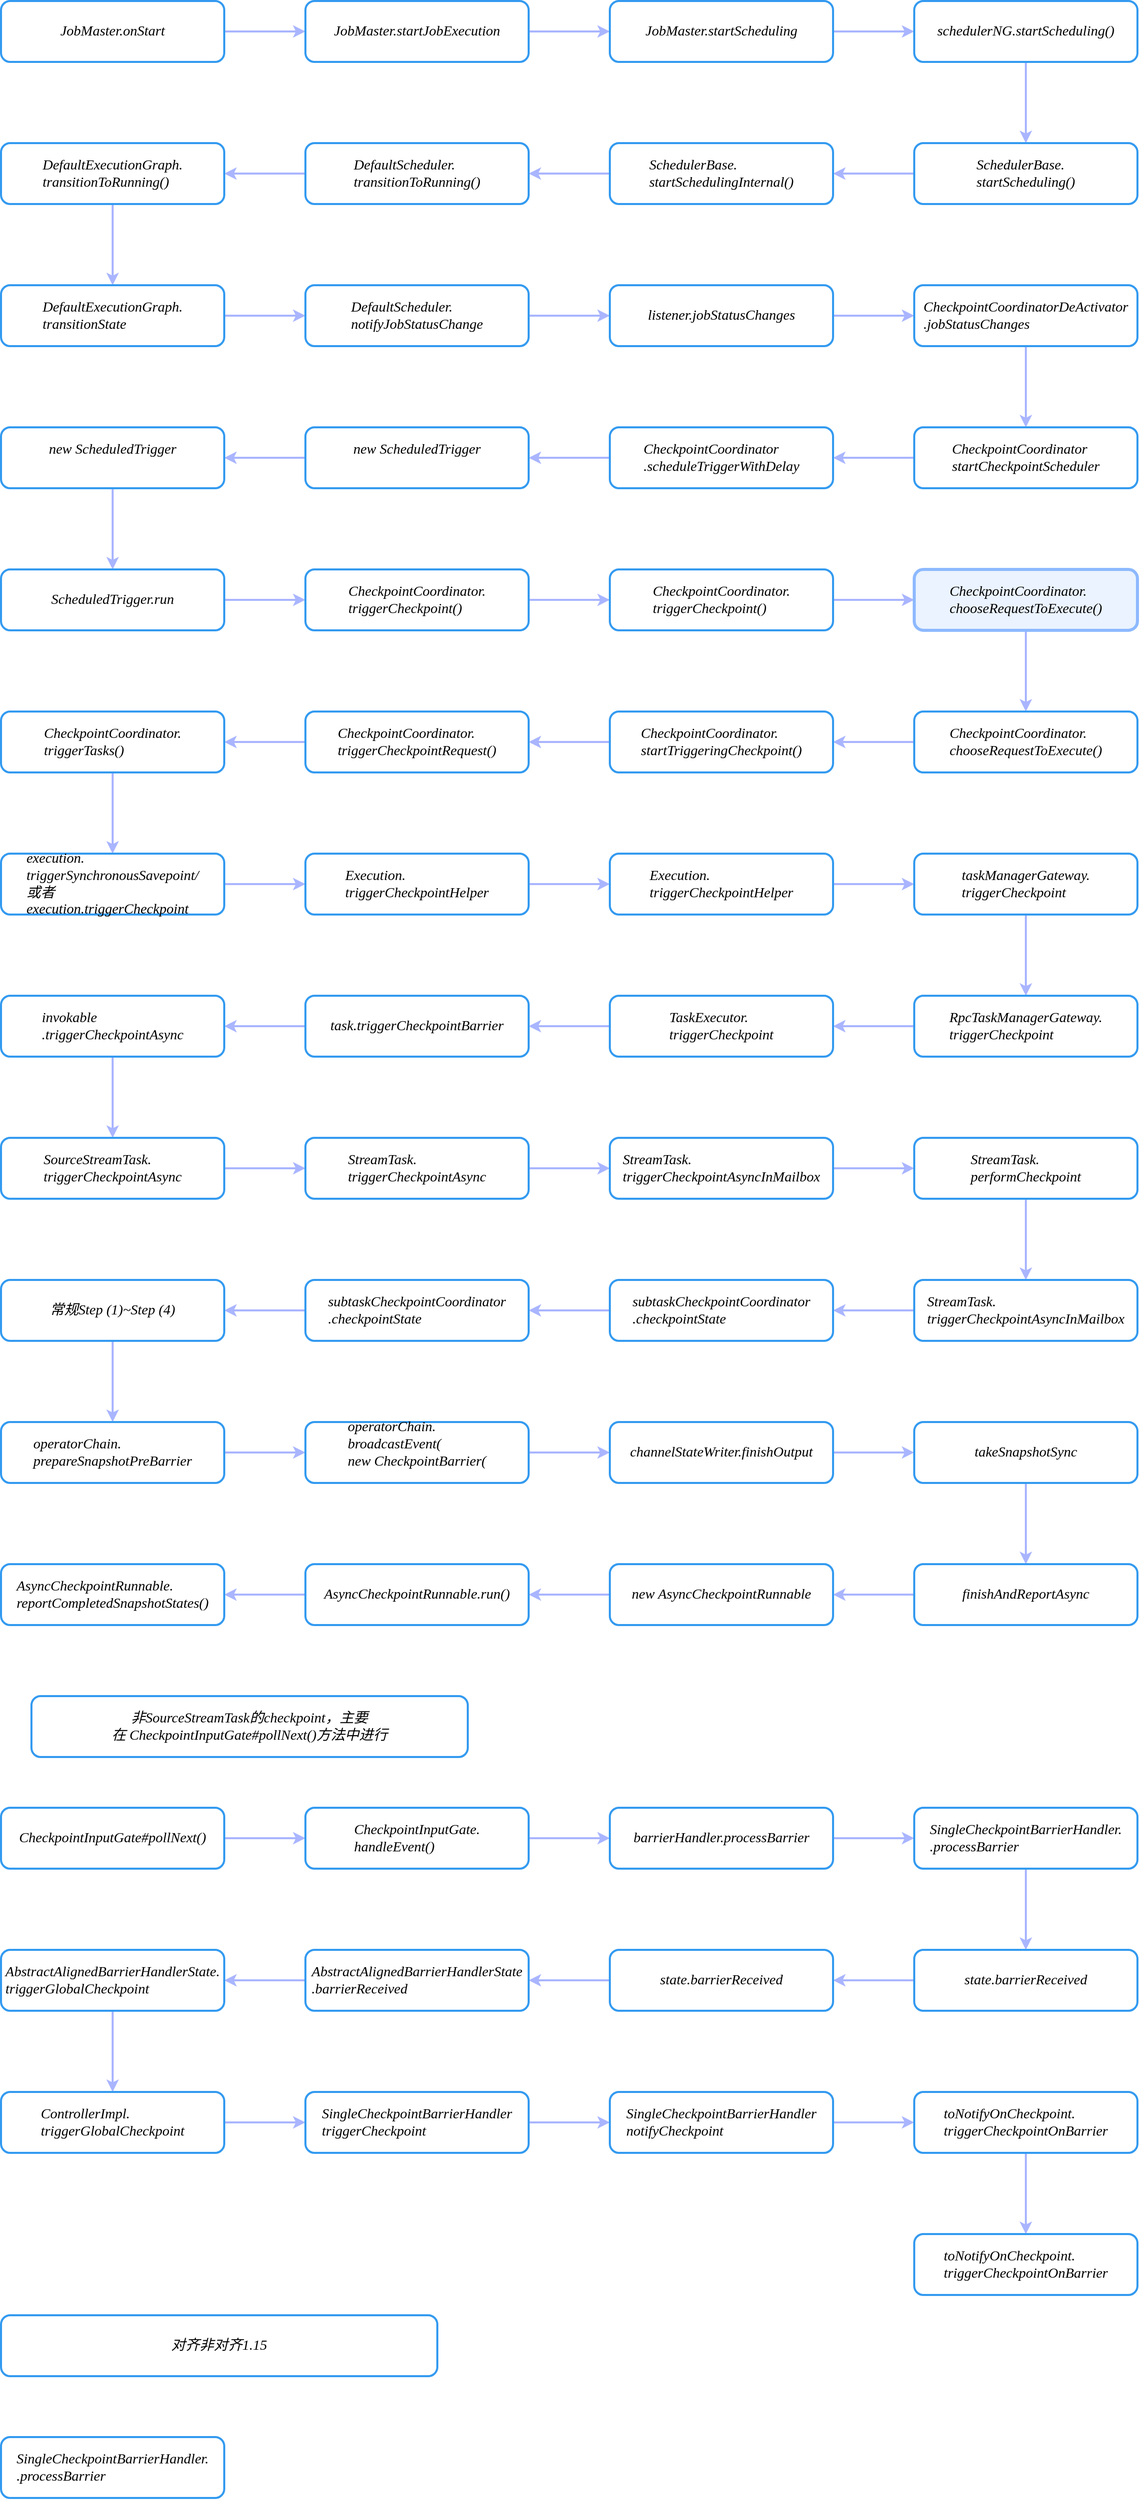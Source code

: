 <mxfile version="20.3.6" type="github">
  <diagram id="rIVFuziZvPPRcLXx0T_O" name="第 1 页">
    <mxGraphModel dx="1422" dy="706" grid="0" gridSize="10" guides="1" tooltips="1" connect="1" arrows="1" fold="1" page="1" pageScale="1" pageWidth="827" pageHeight="1169" math="0" shadow="0">
      <root>
        <mxCell id="0" />
        <mxCell id="1" parent="0" />
        <mxCell id="JBiYZkBzwP2a8FWgT42R-4" value="" style="edgeStyle=orthogonalEdgeStyle;rounded=0;orthogonalLoop=1;jettySize=auto;html=1;fontFamily=Comic Sans MS;fontSize=14;fontColor=#000000;strokeColor=#A9B5FF;strokeWidth=2;fontStyle=2" parent="1" source="JBiYZkBzwP2a8FWgT42R-1" target="JBiYZkBzwP2a8FWgT42R-3" edge="1">
          <mxGeometry relative="1" as="geometry" />
        </mxCell>
        <mxCell id="JBiYZkBzwP2a8FWgT42R-1" value="&lt;span style=&quot;text-align: left; font-size: 14px;&quot;&gt;&lt;font style=&quot;font-size: 14px;&quot;&gt;JobMaster.&lt;/font&gt;&lt;/span&gt;&lt;font style=&quot;font-size: 14px;&quot;&gt;onStart&lt;/font&gt;" style="rounded=1;whiteSpace=wrap;html=1;fillColor=#FFFFFF;strokeColor=#339AF0;strokeWidth=2;fontFamily=Comic Sans MS;fontStyle=2;fontSize=14;fontColor=#000000;" parent="1" vertex="1">
          <mxGeometry x="50" y="120" width="220" height="60" as="geometry" />
        </mxCell>
        <mxCell id="JBiYZkBzwP2a8FWgT42R-6" value="" style="edgeStyle=orthogonalEdgeStyle;rounded=0;orthogonalLoop=1;jettySize=auto;html=1;fontFamily=Comic Sans MS;fontSize=14;fontColor=#000000;strokeColor=#A9B5FF;strokeWidth=2;fontStyle=2" parent="1" source="JBiYZkBzwP2a8FWgT42R-3" target="JBiYZkBzwP2a8FWgT42R-5" edge="1">
          <mxGeometry relative="1" as="geometry" />
        </mxCell>
        <mxCell id="JBiYZkBzwP2a8FWgT42R-3" value="&lt;span style=&quot;text-align: left; font-size: 14px;&quot;&gt;&lt;font style=&quot;font-size: 14px;&quot;&gt;JobMaster.startJobExecution&lt;/font&gt;&lt;/span&gt;" style="rounded=1;whiteSpace=wrap;html=1;fillColor=#FFFFFF;strokeColor=#339AF0;strokeWidth=2;fontFamily=Comic Sans MS;fontStyle=2;fontSize=14;fontColor=#000000;" parent="1" vertex="1">
          <mxGeometry x="350" y="120" width="220" height="60" as="geometry" />
        </mxCell>
        <mxCell id="JBiYZkBzwP2a8FWgT42R-8" value="" style="edgeStyle=orthogonalEdgeStyle;rounded=0;orthogonalLoop=1;jettySize=auto;html=1;fontFamily=Comic Sans MS;fontSize=14;fontColor=#000000;strokeColor=#A9B5FF;strokeWidth=2;fontStyle=2" parent="1" source="JBiYZkBzwP2a8FWgT42R-5" target="JBiYZkBzwP2a8FWgT42R-7" edge="1">
          <mxGeometry relative="1" as="geometry" />
        </mxCell>
        <mxCell id="JBiYZkBzwP2a8FWgT42R-5" value="&lt;span style=&quot;text-align: left; font-size: 14px;&quot;&gt;&lt;font style=&quot;font-size: 14px;&quot;&gt;JobMaster.&lt;/font&gt;&lt;/span&gt;&lt;font style=&quot;font-size: 14px;&quot;&gt;startScheduling&lt;/font&gt;" style="rounded=1;whiteSpace=wrap;html=1;fillColor=#FFFFFF;strokeColor=#339AF0;strokeWidth=2;fontFamily=Comic Sans MS;fontStyle=2;fontSize=14;fontColor=#000000;" parent="1" vertex="1">
          <mxGeometry x="650" y="120" width="220" height="60" as="geometry" />
        </mxCell>
        <mxCell id="JBiYZkBzwP2a8FWgT42R-10" value="" style="edgeStyle=orthogonalEdgeStyle;rounded=0;orthogonalLoop=1;jettySize=auto;html=1;fontFamily=Comic Sans MS;fontSize=14;fontColor=#000000;strokeColor=#A9B5FF;strokeWidth=2;fontStyle=2" parent="1" source="JBiYZkBzwP2a8FWgT42R-7" target="JBiYZkBzwP2a8FWgT42R-9" edge="1">
          <mxGeometry relative="1" as="geometry" />
        </mxCell>
        <mxCell id="JBiYZkBzwP2a8FWgT42R-7" value="&lt;div style=&quot;text-align: left; font-size: 14px;&quot;&gt;&lt;span style=&quot;background-color: initial; font-size: 14px;&quot;&gt;&lt;font style=&quot;font-size: 14px;&quot;&gt;schedulerNG.startScheduling()&lt;/font&gt;&lt;/span&gt;&lt;/div&gt;" style="rounded=1;whiteSpace=wrap;html=1;fillColor=#FFFFFF;strokeColor=#339AF0;strokeWidth=2;fontFamily=Comic Sans MS;fontStyle=2;fontSize=14;fontColor=#000000;" parent="1" vertex="1">
          <mxGeometry x="950" y="120" width="220" height="60" as="geometry" />
        </mxCell>
        <mxCell id="JBiYZkBzwP2a8FWgT42R-12" value="" style="edgeStyle=orthogonalEdgeStyle;rounded=0;orthogonalLoop=1;jettySize=auto;html=1;fontFamily=Comic Sans MS;fontSize=14;fontColor=#000000;strokeColor=#A9B5FF;strokeWidth=2;fontStyle=2" parent="1" source="JBiYZkBzwP2a8FWgT42R-9" target="JBiYZkBzwP2a8FWgT42R-11" edge="1">
          <mxGeometry relative="1" as="geometry" />
        </mxCell>
        <mxCell id="JBiYZkBzwP2a8FWgT42R-9" value="&lt;div style=&quot;text-align: left; font-size: 14px;&quot;&gt;&lt;span style=&quot;background-color: initial; font-size: 14px;&quot;&gt;&lt;font style=&quot;font-size: 14px;&quot;&gt;SchedulerBase.&lt;/font&gt;&lt;/span&gt;&lt;/div&gt;&lt;span style=&quot;text-align: left; font-size: 14px;&quot;&gt;startScheduling()&lt;/span&gt;" style="rounded=1;whiteSpace=wrap;html=1;fillColor=#FFFFFF;strokeColor=#339AF0;strokeWidth=2;fontFamily=Comic Sans MS;fontStyle=2;fontSize=14;fontColor=#000000;" parent="1" vertex="1">
          <mxGeometry x="950" y="260" width="220" height="60" as="geometry" />
        </mxCell>
        <mxCell id="JBiYZkBzwP2a8FWgT42R-14" value="" style="edgeStyle=orthogonalEdgeStyle;rounded=0;orthogonalLoop=1;jettySize=auto;html=1;fontFamily=Comic Sans MS;fontSize=14;fontColor=#000000;strokeColor=#A9B5FF;strokeWidth=2;fontStyle=2" parent="1" source="JBiYZkBzwP2a8FWgT42R-11" target="JBiYZkBzwP2a8FWgT42R-13" edge="1">
          <mxGeometry relative="1" as="geometry" />
        </mxCell>
        <mxCell id="JBiYZkBzwP2a8FWgT42R-11" value="&lt;div style=&quot;text-align: left; font-size: 14px;&quot;&gt;&lt;span style=&quot;background-color: initial; font-size: 14px;&quot;&gt;&lt;font style=&quot;font-size: 14px;&quot;&gt;SchedulerBase.&lt;/font&gt;&lt;/span&gt;&lt;/div&gt;&lt;div style=&quot;text-align: left; font-size: 14px;&quot;&gt;&lt;span style=&quot;background-color: initial; font-size: 14px;&quot;&gt;&lt;font style=&quot;font-size: 14px;&quot;&gt;startSchedulingInternal()&lt;/font&gt;&lt;/span&gt;&lt;/div&gt;" style="rounded=1;whiteSpace=wrap;html=1;fillColor=#FFFFFF;strokeColor=#339AF0;strokeWidth=2;fontFamily=Comic Sans MS;fontStyle=2;fontSize=14;fontColor=#000000;" parent="1" vertex="1">
          <mxGeometry x="650" y="260" width="220" height="60" as="geometry" />
        </mxCell>
        <mxCell id="JBiYZkBzwP2a8FWgT42R-16" value="" style="edgeStyle=orthogonalEdgeStyle;rounded=0;orthogonalLoop=1;jettySize=auto;html=1;fontFamily=Comic Sans MS;fontSize=14;fontColor=#000000;strokeColor=#A9B5FF;strokeWidth=2;fontStyle=2" parent="1" source="JBiYZkBzwP2a8FWgT42R-13" target="JBiYZkBzwP2a8FWgT42R-15" edge="1">
          <mxGeometry relative="1" as="geometry" />
        </mxCell>
        <mxCell id="JBiYZkBzwP2a8FWgT42R-13" value="&lt;div style=&quot;text-align: left; font-size: 14px;&quot;&gt;&lt;span style=&quot;background-color: initial; font-size: 14px;&quot;&gt;&lt;font style=&quot;font-size: 14px;&quot;&gt;DefaultScheduler&lt;/font&gt;&lt;/span&gt;&lt;span style=&quot;background-color: initial; font-size: 14px;&quot;&gt;.&lt;/span&gt;&lt;/div&gt;&lt;div style=&quot;text-align: left; font-size: 14px;&quot;&gt;&lt;span style=&quot;background-color: initial; font-size: 14px;&quot;&gt;&lt;font style=&quot;font-size: 14px;&quot;&gt;transitionToRunning&lt;/font&gt;&lt;/span&gt;&lt;span style=&quot;background-color: initial; font-size: 14px;&quot;&gt;()&lt;/span&gt;&lt;/div&gt;" style="rounded=1;whiteSpace=wrap;html=1;fillColor=#FFFFFF;strokeColor=#339AF0;strokeWidth=2;fontFamily=Comic Sans MS;fontStyle=2;fontSize=14;fontColor=#000000;" parent="1" vertex="1">
          <mxGeometry x="350" y="260" width="220" height="60" as="geometry" />
        </mxCell>
        <mxCell id="JBiYZkBzwP2a8FWgT42R-18" value="" style="edgeStyle=orthogonalEdgeStyle;rounded=0;orthogonalLoop=1;jettySize=auto;html=1;fontFamily=Comic Sans MS;fontSize=14;fontColor=#000000;strokeColor=#A9B5FF;strokeWidth=2;fontStyle=2" parent="1" source="JBiYZkBzwP2a8FWgT42R-15" target="JBiYZkBzwP2a8FWgT42R-17" edge="1">
          <mxGeometry relative="1" as="geometry" />
        </mxCell>
        <mxCell id="JBiYZkBzwP2a8FWgT42R-15" value="&lt;div style=&quot;text-align: left; font-size: 14px;&quot;&gt;&lt;span style=&quot;background-color: initial; font-size: 14px;&quot;&gt;&lt;font style=&quot;font-size: 14px;&quot;&gt;DefaultExecutionGraph&lt;/font&gt;&lt;/span&gt;&lt;span style=&quot;background-color: initial; font-size: 14px;&quot;&gt;.&lt;/span&gt;&lt;/div&gt;&lt;div style=&quot;text-align: left; font-size: 14px;&quot;&gt;&lt;span style=&quot;background-color: initial; font-size: 14px;&quot;&gt;&lt;font style=&quot;font-size: 14px;&quot;&gt;transitionToRunning&lt;/font&gt;&lt;/span&gt;&lt;span style=&quot;background-color: initial; font-size: 14px;&quot;&gt;()&lt;/span&gt;&lt;/div&gt;" style="rounded=1;whiteSpace=wrap;html=1;fillColor=#FFFFFF;strokeColor=#339AF0;strokeWidth=2;fontFamily=Comic Sans MS;fontStyle=2;fontSize=14;fontColor=#000000;" parent="1" vertex="1">
          <mxGeometry x="50" y="260" width="220" height="60" as="geometry" />
        </mxCell>
        <mxCell id="JBiYZkBzwP2a8FWgT42R-20" value="" style="edgeStyle=orthogonalEdgeStyle;rounded=0;orthogonalLoop=1;jettySize=auto;html=1;fontFamily=Comic Sans MS;fontSize=14;fontColor=#000000;strokeColor=#A9B5FF;strokeWidth=2;fontStyle=2" parent="1" source="JBiYZkBzwP2a8FWgT42R-17" target="JBiYZkBzwP2a8FWgT42R-19" edge="1">
          <mxGeometry relative="1" as="geometry" />
        </mxCell>
        <mxCell id="JBiYZkBzwP2a8FWgT42R-17" value="&lt;div style=&quot;text-align: left; font-size: 14px;&quot;&gt;&lt;span style=&quot;background-color: initial; font-size: 14px;&quot;&gt;&lt;font style=&quot;font-size: 14px;&quot;&gt;DefaultExecutionGraph&lt;/font&gt;&lt;/span&gt;&lt;span style=&quot;background-color: initial; font-size: 14px;&quot;&gt;.&lt;/span&gt;&lt;/div&gt;&lt;div style=&quot;text-align: left; font-size: 14px;&quot;&gt;&lt;font style=&quot;font-size: 14px;&quot;&gt;transitionState&lt;/font&gt;&lt;br style=&quot;font-size: 14px;&quot;&gt;&lt;/div&gt;" style="rounded=1;whiteSpace=wrap;html=1;fillColor=#FFFFFF;strokeColor=#339AF0;strokeWidth=2;fontFamily=Comic Sans MS;fontStyle=2;fontSize=14;fontColor=#000000;" parent="1" vertex="1">
          <mxGeometry x="50" y="400" width="220" height="60" as="geometry" />
        </mxCell>
        <mxCell id="JBiYZkBzwP2a8FWgT42R-22" value="" style="edgeStyle=orthogonalEdgeStyle;rounded=0;orthogonalLoop=1;jettySize=auto;html=1;fontFamily=Comic Sans MS;fontSize=14;fontColor=#000000;strokeColor=#A9B5FF;strokeWidth=2;fontStyle=2" parent="1" source="JBiYZkBzwP2a8FWgT42R-19" target="JBiYZkBzwP2a8FWgT42R-21" edge="1">
          <mxGeometry relative="1" as="geometry" />
        </mxCell>
        <mxCell id="JBiYZkBzwP2a8FWgT42R-19" value="&lt;div style=&quot;text-align: left; font-size: 14px;&quot;&gt;&lt;span style=&quot;background-color: initial; font-size: 14px;&quot;&gt;&lt;font style=&quot;font-size: 14px;&quot;&gt;DefaultScheduler&lt;/font&gt;&lt;/span&gt;&lt;span style=&quot;background-color: initial; font-size: 14px;&quot;&gt;.&lt;/span&gt;&lt;/div&gt;&lt;div style=&quot;text-align: left; font-size: 14px;&quot;&gt;&lt;font style=&quot;font-size: 14px;&quot;&gt;notifyJobStatusChange&lt;/font&gt;&lt;br style=&quot;font-size: 14px;&quot;&gt;&lt;/div&gt;" style="rounded=1;whiteSpace=wrap;html=1;fillColor=#FFFFFF;strokeColor=#339AF0;strokeWidth=2;fontFamily=Comic Sans MS;fontStyle=2;fontSize=14;fontColor=#000000;" parent="1" vertex="1">
          <mxGeometry x="350" y="400" width="220" height="60" as="geometry" />
        </mxCell>
        <mxCell id="JBiYZkBzwP2a8FWgT42R-24" value="" style="edgeStyle=orthogonalEdgeStyle;rounded=0;orthogonalLoop=1;jettySize=auto;html=1;fontFamily=Comic Sans MS;fontSize=14;fontColor=#000000;strokeColor=#A9B5FF;strokeWidth=2;fontStyle=2" parent="1" source="JBiYZkBzwP2a8FWgT42R-21" target="JBiYZkBzwP2a8FWgT42R-23" edge="1">
          <mxGeometry relative="1" as="geometry" />
        </mxCell>
        <mxCell id="JBiYZkBzwP2a8FWgT42R-21" value="&lt;div style=&quot;text-align: left; font-size: 14px;&quot;&gt;&lt;font style=&quot;font-size: 14px;&quot;&gt;listener.jobStatusChanges&lt;/font&gt;&lt;br style=&quot;font-size: 14px;&quot;&gt;&lt;/div&gt;" style="rounded=1;whiteSpace=wrap;html=1;fillColor=#FFFFFF;strokeColor=#339AF0;strokeWidth=2;fontFamily=Comic Sans MS;fontStyle=2;fontSize=14;fontColor=#000000;" parent="1" vertex="1">
          <mxGeometry x="650" y="400" width="220" height="60" as="geometry" />
        </mxCell>
        <mxCell id="JBiYZkBzwP2a8FWgT42R-26" value="" style="edgeStyle=orthogonalEdgeStyle;rounded=0;orthogonalLoop=1;jettySize=auto;html=1;fontFamily=Comic Sans MS;fontSize=14;fontColor=#000000;strokeColor=#A9B5FF;strokeWidth=2;fontStyle=2" parent="1" source="JBiYZkBzwP2a8FWgT42R-23" target="JBiYZkBzwP2a8FWgT42R-25" edge="1">
          <mxGeometry relative="1" as="geometry" />
        </mxCell>
        <mxCell id="JBiYZkBzwP2a8FWgT42R-23" value="&lt;div style=&quot;text-align: left; font-size: 14px;&quot;&gt;&lt;span style=&quot;background-color: initial; font-size: 14px;&quot;&gt;&lt;font style=&quot;font-size: 14px;&quot;&gt;CheckpointCoordinatorDeActivator&lt;/font&gt;&lt;/span&gt;&lt;/div&gt;&lt;div style=&quot;text-align: left; font-size: 14px;&quot;&gt;&lt;font style=&quot;font-size: 14px;&quot;&gt;.jobStatusChanges&lt;/font&gt;&lt;br style=&quot;font-size: 14px;&quot;&gt;&lt;/div&gt;" style="rounded=1;whiteSpace=wrap;html=1;fillColor=#FFFFFF;strokeColor=#339AF0;strokeWidth=2;fontFamily=Comic Sans MS;fontStyle=2;fontSize=14;fontColor=#000000;" parent="1" vertex="1">
          <mxGeometry x="950" y="400" width="220" height="60" as="geometry" />
        </mxCell>
        <mxCell id="JBiYZkBzwP2a8FWgT42R-28" value="" style="edgeStyle=orthogonalEdgeStyle;rounded=0;orthogonalLoop=1;jettySize=auto;html=1;fontFamily=Comic Sans MS;fontSize=14;fontColor=#000000;strokeColor=#A9B5FF;strokeWidth=2;fontStyle=2" parent="1" source="JBiYZkBzwP2a8FWgT42R-25" target="JBiYZkBzwP2a8FWgT42R-27" edge="1">
          <mxGeometry relative="1" as="geometry" />
        </mxCell>
        <mxCell id="JBiYZkBzwP2a8FWgT42R-25" value="&lt;div style=&quot;text-align: left; font-size: 14px;&quot;&gt;&lt;span style=&quot;background-color: initial; font-size: 14px;&quot;&gt;&lt;font style=&quot;font-size: 14px;&quot;&gt;CheckpointCoordinator&lt;/font&gt;&lt;/span&gt;&lt;/div&gt;&lt;div style=&quot;text-align: left; font-size: 14px;&quot;&gt;&lt;font style=&quot;font-size: 14px;&quot;&gt;startCheckpointScheduler&lt;/font&gt;&lt;br style=&quot;font-size: 14px;&quot;&gt;&lt;/div&gt;" style="rounded=1;whiteSpace=wrap;html=1;fillColor=#FFFFFF;strokeColor=#339AF0;strokeWidth=2;fontFamily=Comic Sans MS;fontStyle=2;fontSize=14;fontColor=#000000;" parent="1" vertex="1">
          <mxGeometry x="950" y="540" width="220" height="60" as="geometry" />
        </mxCell>
        <mxCell id="JBiYZkBzwP2a8FWgT42R-30" value="" style="edgeStyle=orthogonalEdgeStyle;rounded=0;orthogonalLoop=1;jettySize=auto;html=1;fontFamily=Comic Sans MS;fontSize=14;fontColor=#000000;strokeColor=#A9B5FF;strokeWidth=2;fontStyle=2" parent="1" source="JBiYZkBzwP2a8FWgT42R-27" target="JBiYZkBzwP2a8FWgT42R-29" edge="1">
          <mxGeometry relative="1" as="geometry" />
        </mxCell>
        <mxCell id="JBiYZkBzwP2a8FWgT42R-27" value="&lt;div style=&quot;text-align: left; font-size: 14px;&quot;&gt;&lt;span style=&quot;background-color: initial; font-size: 14px;&quot;&gt;&lt;font style=&quot;font-size: 14px;&quot;&gt;CheckpointCoordinator&lt;/font&gt;&lt;/span&gt;&lt;/div&gt;&lt;div style=&quot;text-align: left; font-size: 14px;&quot;&gt;&lt;font style=&quot;font-size: 14px;&quot;&gt;.&lt;/font&gt;&lt;span style=&quot;background-color: initial; font-size: 14px;&quot;&gt;scheduleTriggerWithDelay&lt;/span&gt;&lt;/div&gt;" style="rounded=1;whiteSpace=wrap;html=1;fillColor=#FFFFFF;strokeColor=#339AF0;strokeWidth=2;fontFamily=Comic Sans MS;fontStyle=2;fontSize=14;fontColor=#000000;" parent="1" vertex="1">
          <mxGeometry x="650" y="540" width="220" height="60" as="geometry" />
        </mxCell>
        <mxCell id="JBiYZkBzwP2a8FWgT42R-32" value="" style="edgeStyle=orthogonalEdgeStyle;rounded=0;orthogonalLoop=1;jettySize=auto;html=1;fontFamily=Comic Sans MS;fontSize=14;fontColor=#000000;strokeColor=#A9B5FF;strokeWidth=2;fontStyle=2" parent="1" source="JBiYZkBzwP2a8FWgT42R-29" target="JBiYZkBzwP2a8FWgT42R-31" edge="1">
          <mxGeometry relative="1" as="geometry" />
        </mxCell>
        <mxCell id="JBiYZkBzwP2a8FWgT42R-29" value="&lt;div style=&quot;text-align: left; font-size: 14px;&quot;&gt;&lt;font style=&quot;font-size: 14px;&quot;&gt;new&amp;nbsp;&lt;/font&gt;&lt;span style=&quot;background-color: initial; font-size: 14px;&quot;&gt;ScheduledTrigger&lt;/span&gt;&lt;/div&gt;&lt;div style=&quot;text-align: left; font-size: 14px;&quot;&gt;&lt;font style=&quot;font-size: 14px;&quot;&gt;&amp;nbsp;&lt;/font&gt;&lt;/div&gt;" style="rounded=1;whiteSpace=wrap;html=1;fillColor=#FFFFFF;strokeColor=#339AF0;strokeWidth=2;fontFamily=Comic Sans MS;fontStyle=2;fontSize=14;fontColor=#000000;" parent="1" vertex="1">
          <mxGeometry x="350" y="540" width="220" height="60" as="geometry" />
        </mxCell>
        <mxCell id="JBiYZkBzwP2a8FWgT42R-34" value="" style="edgeStyle=orthogonalEdgeStyle;rounded=0;orthogonalLoop=1;jettySize=auto;html=1;fontFamily=Comic Sans MS;fontSize=14;fontColor=#000000;strokeColor=#A9B5FF;strokeWidth=2;fontStyle=2" parent="1" source="JBiYZkBzwP2a8FWgT42R-31" target="JBiYZkBzwP2a8FWgT42R-33" edge="1">
          <mxGeometry relative="1" as="geometry" />
        </mxCell>
        <mxCell id="JBiYZkBzwP2a8FWgT42R-31" value="&lt;div style=&quot;text-align: left; font-size: 14px;&quot;&gt;&lt;font style=&quot;font-size: 14px;&quot;&gt;new&amp;nbsp;&lt;/font&gt;&lt;span style=&quot;background-color: initial; font-size: 14px;&quot;&gt;ScheduledTrigger&lt;/span&gt;&lt;/div&gt;&lt;div style=&quot;text-align: left; font-size: 14px;&quot;&gt;&lt;font style=&quot;font-size: 14px;&quot;&gt;&amp;nbsp;&lt;/font&gt;&lt;/div&gt;" style="rounded=1;whiteSpace=wrap;html=1;fillColor=#FFFFFF;strokeColor=#339AF0;strokeWidth=2;fontFamily=Comic Sans MS;fontStyle=2;fontSize=14;fontColor=#000000;" parent="1" vertex="1">
          <mxGeometry x="50" y="540" width="220" height="60" as="geometry" />
        </mxCell>
        <mxCell id="JBiYZkBzwP2a8FWgT42R-36" value="" style="edgeStyle=orthogonalEdgeStyle;rounded=0;orthogonalLoop=1;jettySize=auto;html=1;fontFamily=Comic Sans MS;fontSize=14;fontColor=#000000;strokeColor=#A9B5FF;strokeWidth=2;fontStyle=2" parent="1" source="JBiYZkBzwP2a8FWgT42R-33" target="JBiYZkBzwP2a8FWgT42R-35" edge="1">
          <mxGeometry relative="1" as="geometry" />
        </mxCell>
        <mxCell id="JBiYZkBzwP2a8FWgT42R-33" value="&lt;div style=&quot;text-align: left; font-size: 14px;&quot;&gt;&lt;font style=&quot;font-size: 14px;&quot;&gt;ScheduledTrigger.run&lt;/font&gt;&lt;br style=&quot;font-size: 14px;&quot;&gt;&lt;/div&gt;" style="rounded=1;whiteSpace=wrap;html=1;fillColor=#FFFFFF;strokeColor=#339AF0;strokeWidth=2;fontFamily=Comic Sans MS;fontStyle=2;fontSize=14;fontColor=#000000;" parent="1" vertex="1">
          <mxGeometry x="50" y="680" width="220" height="60" as="geometry" />
        </mxCell>
        <mxCell id="JBiYZkBzwP2a8FWgT42R-38" value="" style="edgeStyle=orthogonalEdgeStyle;rounded=0;orthogonalLoop=1;jettySize=auto;html=1;fontFamily=Comic Sans MS;fontSize=14;fontColor=#000000;strokeColor=#A9B5FF;strokeWidth=2;fontStyle=2" parent="1" source="JBiYZkBzwP2a8FWgT42R-35" target="JBiYZkBzwP2a8FWgT42R-37" edge="1">
          <mxGeometry relative="1" as="geometry" />
        </mxCell>
        <mxCell id="JBiYZkBzwP2a8FWgT42R-35" value="&lt;div style=&quot;text-align: left; font-size: 14px;&quot;&gt;&lt;font style=&quot;font-size: 14px;&quot;&gt;CheckpointCoordinator.&lt;/font&gt;&lt;br style=&quot;font-size: 14px;&quot;&gt;&lt;/div&gt;&lt;div style=&quot;text-align: left; font-size: 14px;&quot;&gt;&lt;font style=&quot;font-size: 14px;&quot;&gt;triggerCheckpoint()&lt;br style=&quot;font-size: 14px;&quot;&gt;&lt;/font&gt;&lt;/div&gt;" style="rounded=1;whiteSpace=wrap;html=1;fillColor=#FFFFFF;strokeColor=#339AF0;strokeWidth=2;fontFamily=Comic Sans MS;fontStyle=2;fontSize=14;fontColor=#000000;" parent="1" vertex="1">
          <mxGeometry x="350" y="680" width="220" height="60" as="geometry" />
        </mxCell>
        <mxCell id="JBiYZkBzwP2a8FWgT42R-40" value="" style="edgeStyle=orthogonalEdgeStyle;rounded=0;orthogonalLoop=1;jettySize=auto;html=1;fontFamily=Comic Sans MS;fontSize=14;fontColor=#000000;strokeColor=#A9B5FF;strokeWidth=2;fontStyle=2" parent="1" source="JBiYZkBzwP2a8FWgT42R-37" target="JBiYZkBzwP2a8FWgT42R-39" edge="1">
          <mxGeometry relative="1" as="geometry" />
        </mxCell>
        <mxCell id="JBiYZkBzwP2a8FWgT42R-37" value="&lt;div style=&quot;text-align: left; font-size: 14px;&quot;&gt;&lt;font style=&quot;font-size: 14px;&quot;&gt;CheckpointCoordinator.&lt;/font&gt;&lt;br style=&quot;font-size: 14px;&quot;&gt;&lt;/div&gt;&lt;div style=&quot;text-align: left; font-size: 14px;&quot;&gt;&lt;font style=&quot;font-size: 14px;&quot;&gt;triggerCheckpoint()&lt;br style=&quot;font-size: 14px;&quot;&gt;&lt;/font&gt;&lt;/div&gt;" style="rounded=1;whiteSpace=wrap;html=1;fillColor=#FFFFFF;strokeColor=#339AF0;strokeWidth=2;fontFamily=Comic Sans MS;fontStyle=2;fontSize=14;fontColor=#000000;" parent="1" vertex="1">
          <mxGeometry x="650" y="680" width="220" height="60" as="geometry" />
        </mxCell>
        <mxCell id="JBiYZkBzwP2a8FWgT42R-42" value="" style="edgeStyle=orthogonalEdgeStyle;rounded=0;orthogonalLoop=1;jettySize=auto;html=1;fontFamily=Comic Sans MS;fontSize=14;fontColor=#000000;strokeColor=#A9B5FF;strokeWidth=2;fontStyle=2" parent="1" source="JBiYZkBzwP2a8FWgT42R-39" target="JBiYZkBzwP2a8FWgT42R-41" edge="1">
          <mxGeometry relative="1" as="geometry" />
        </mxCell>
        <mxCell id="JBiYZkBzwP2a8FWgT42R-39" value="&lt;div style=&quot;text-align: left; font-size: 14px;&quot;&gt;&lt;font style=&quot;font-size: 14px;&quot;&gt;CheckpointCoordinator.&lt;/font&gt;&lt;br style=&quot;font-size: 14px;&quot;&gt;&lt;/div&gt;&lt;div style=&quot;text-align: left; font-size: 14px;&quot;&gt;&lt;span style=&quot;background-color: initial; font-size: 14px;&quot;&gt;&lt;font style=&quot;font-size: 14px;&quot;&gt;chooseRequestToExecute&lt;/font&gt;&lt;/span&gt;&lt;span style=&quot;background-color: initial; font-size: 14px;&quot;&gt;()&lt;/span&gt;&lt;/div&gt;" style="rounded=1;whiteSpace=wrap;html=1;fillColor=#EAF3FF;strokeColor=#8DB9FF;strokeWidth=3;fontFamily=Comic Sans MS;fontStyle=2;fontSize=14;fontColor=#000000;" parent="1" vertex="1">
          <mxGeometry x="950" y="680" width="220" height="60" as="geometry" />
        </mxCell>
        <mxCell id="JBiYZkBzwP2a8FWgT42R-44" value="" style="edgeStyle=orthogonalEdgeStyle;rounded=0;orthogonalLoop=1;jettySize=auto;html=1;fontFamily=Comic Sans MS;fontSize=14;fontColor=#000000;strokeColor=#A9B5FF;strokeWidth=2;fontStyle=2" parent="1" source="JBiYZkBzwP2a8FWgT42R-41" target="JBiYZkBzwP2a8FWgT42R-43" edge="1">
          <mxGeometry relative="1" as="geometry" />
        </mxCell>
        <mxCell id="JBiYZkBzwP2a8FWgT42R-41" value="&lt;div style=&quot;text-align: left; font-size: 14px;&quot;&gt;&lt;font style=&quot;font-size: 14px;&quot;&gt;CheckpointCoordinator.&lt;/font&gt;&lt;br style=&quot;font-size: 14px;&quot;&gt;&lt;/div&gt;&lt;div style=&quot;text-align: left; font-size: 14px;&quot;&gt;&lt;span style=&quot;background-color: initial; font-size: 14px;&quot;&gt;&lt;font style=&quot;font-size: 14px;&quot;&gt;chooseRequestToExecute&lt;/font&gt;&lt;/span&gt;&lt;span style=&quot;background-color: initial; font-size: 14px;&quot;&gt;()&lt;/span&gt;&lt;/div&gt;" style="rounded=1;whiteSpace=wrap;html=1;fillColor=#FFFFFF;strokeColor=#339AF0;strokeWidth=2;fontFamily=Comic Sans MS;fontStyle=2;fontSize=14;fontColor=#000000;" parent="1" vertex="1">
          <mxGeometry x="950" y="820" width="220" height="60" as="geometry" />
        </mxCell>
        <mxCell id="JBiYZkBzwP2a8FWgT42R-63" value="" style="edgeStyle=orthogonalEdgeStyle;rounded=0;orthogonalLoop=1;jettySize=auto;html=1;fontFamily=Comic Sans MS;fontSize=14;fontColor=#000000;strokeColor=#A9B5FF;strokeWidth=2;fontStyle=2" parent="1" source="JBiYZkBzwP2a8FWgT42R-43" target="JBiYZkBzwP2a8FWgT42R-62" edge="1">
          <mxGeometry relative="1" as="geometry" />
        </mxCell>
        <mxCell id="JBiYZkBzwP2a8FWgT42R-43" value="&lt;div style=&quot;text-align: left; font-size: 14px;&quot;&gt;&lt;font style=&quot;font-size: 14px;&quot;&gt;CheckpointCoordinator.&lt;/font&gt;&lt;br style=&quot;font-size: 14px;&quot;&gt;&lt;/div&gt;&lt;div style=&quot;text-align: left; font-size: 14px;&quot;&gt;&lt;span style=&quot;background-color: initial; font-size: 14px;&quot;&gt;&lt;font style=&quot;font-size: 14px;&quot;&gt;startTriggeringCheckpoint&lt;/font&gt;&lt;/span&gt;&lt;span style=&quot;background-color: initial; font-size: 14px;&quot;&gt;()&lt;/span&gt;&lt;/div&gt;" style="rounded=1;whiteSpace=wrap;html=1;fillColor=#FFFFFF;strokeColor=#339AF0;strokeWidth=2;fontFamily=Comic Sans MS;fontStyle=2;fontSize=14;fontColor=#000000;" parent="1" vertex="1">
          <mxGeometry x="650" y="820" width="220" height="60" as="geometry" />
        </mxCell>
        <mxCell id="JBiYZkBzwP2a8FWgT42R-65" value="" style="edgeStyle=orthogonalEdgeStyle;rounded=0;orthogonalLoop=1;jettySize=auto;html=1;fontFamily=Comic Sans MS;fontSize=14;fontColor=#000000;strokeColor=#A9B5FF;strokeWidth=2;fontStyle=2" parent="1" source="JBiYZkBzwP2a8FWgT42R-62" target="JBiYZkBzwP2a8FWgT42R-64" edge="1">
          <mxGeometry relative="1" as="geometry" />
        </mxCell>
        <mxCell id="JBiYZkBzwP2a8FWgT42R-62" value="&lt;div style=&quot;text-align: left; font-size: 14px;&quot;&gt;&lt;font style=&quot;font-size: 14px;&quot;&gt;CheckpointCoordinator.&lt;/font&gt;&lt;br style=&quot;font-size: 14px;&quot;&gt;&lt;/div&gt;&lt;div style=&quot;text-align: left; font-size: 14px;&quot;&gt;&lt;span style=&quot;background-color: initial; font-size: 14px;&quot;&gt;&lt;font style=&quot;font-size: 14px;&quot;&gt;triggerCheckpointRequest&lt;/font&gt;&lt;/span&gt;&lt;span style=&quot;background-color: initial; font-size: 14px;&quot;&gt;()&lt;/span&gt;&lt;/div&gt;" style="rounded=1;whiteSpace=wrap;html=1;fillColor=#FFFFFF;strokeColor=#339AF0;strokeWidth=2;fontFamily=Comic Sans MS;fontStyle=2;fontSize=14;fontColor=#000000;" parent="1" vertex="1">
          <mxGeometry x="350" y="820" width="220" height="60" as="geometry" />
        </mxCell>
        <mxCell id="JBiYZkBzwP2a8FWgT42R-67" value="" style="edgeStyle=orthogonalEdgeStyle;rounded=0;orthogonalLoop=1;jettySize=auto;html=1;fontFamily=Comic Sans MS;fontSize=14;fontColor=#000000;strokeColor=#A9B5FF;strokeWidth=2;fontStyle=2" parent="1" source="JBiYZkBzwP2a8FWgT42R-64" target="JBiYZkBzwP2a8FWgT42R-66" edge="1">
          <mxGeometry relative="1" as="geometry" />
        </mxCell>
        <mxCell id="JBiYZkBzwP2a8FWgT42R-64" value="&lt;div style=&quot;text-align: left; font-size: 14px;&quot;&gt;&lt;font style=&quot;font-size: 14px;&quot;&gt;CheckpointCoordinator.&lt;/font&gt;&lt;br style=&quot;font-size: 14px;&quot;&gt;&lt;/div&gt;&lt;div style=&quot;text-align: left; font-size: 14px;&quot;&gt;&lt;span style=&quot;background-color: initial; font-size: 14px;&quot;&gt;&lt;font style=&quot;font-size: 14px;&quot;&gt;triggerTasks&lt;/font&gt;&lt;/span&gt;&lt;span style=&quot;background-color: initial; font-size: 14px;&quot;&gt;()&lt;/span&gt;&lt;/div&gt;" style="rounded=1;whiteSpace=wrap;html=1;fillColor=#FFFFFF;strokeColor=#339AF0;strokeWidth=2;fontFamily=Comic Sans MS;fontStyle=2;fontSize=14;fontColor=#000000;" parent="1" vertex="1">
          <mxGeometry x="50" y="820" width="220" height="60" as="geometry" />
        </mxCell>
        <mxCell id="JBiYZkBzwP2a8FWgT42R-69" value="" style="edgeStyle=orthogonalEdgeStyle;rounded=0;orthogonalLoop=1;jettySize=auto;html=1;fontFamily=Comic Sans MS;fontSize=14;fontColor=#000000;strokeColor=#A9B5FF;strokeWidth=2;fontStyle=2" parent="1" source="JBiYZkBzwP2a8FWgT42R-66" target="JBiYZkBzwP2a8FWgT42R-68" edge="1">
          <mxGeometry relative="1" as="geometry" />
        </mxCell>
        <mxCell id="JBiYZkBzwP2a8FWgT42R-66" value="&lt;div style=&quot;text-align: left; font-size: 14px;&quot;&gt;&lt;font style=&quot;font-size: 14px;&quot;&gt;execution.&lt;/font&gt;&lt;/div&gt;&lt;div style=&quot;text-align: left; font-size: 14px;&quot;&gt;&lt;font style=&quot;font-size: 14px;&quot;&gt;triggerSynchronousSavepoint/&lt;/font&gt;&lt;br style=&quot;font-size: 14px;&quot;&gt;&lt;/div&gt;&lt;div style=&quot;text-align: left; font-size: 14px;&quot;&gt;&lt;font style=&quot;font-size: 14px;&quot;&gt;或者&lt;/font&gt;&lt;/div&gt;&lt;div style=&quot;text-align: left; font-size: 14px;&quot;&gt;&lt;font style=&quot;font-size: 14px;&quot;&gt;execution.triggerCheckpoint&lt;br style=&quot;font-size: 14px;&quot;&gt;&lt;/font&gt;&lt;/div&gt;" style="rounded=1;whiteSpace=wrap;html=1;fillColor=#FFFFFF;strokeColor=#339AF0;strokeWidth=2;fontFamily=Comic Sans MS;fontStyle=2;fontSize=14;fontColor=#000000;" parent="1" vertex="1">
          <mxGeometry x="50" y="960" width="220" height="60" as="geometry" />
        </mxCell>
        <mxCell id="JBiYZkBzwP2a8FWgT42R-71" value="" style="edgeStyle=orthogonalEdgeStyle;rounded=0;orthogonalLoop=1;jettySize=auto;html=1;fontFamily=Comic Sans MS;fontSize=14;fontColor=#000000;strokeColor=#A9B5FF;strokeWidth=2;fontStyle=2" parent="1" source="JBiYZkBzwP2a8FWgT42R-68" target="JBiYZkBzwP2a8FWgT42R-70" edge="1">
          <mxGeometry relative="1" as="geometry" />
        </mxCell>
        <mxCell id="JBiYZkBzwP2a8FWgT42R-68" value="&lt;div style=&quot;text-align: left; font-size: 14px;&quot;&gt;&lt;span style=&quot;background-color: initial; font-size: 14px;&quot;&gt;&lt;font style=&quot;font-size: 14px;&quot;&gt;Execution&lt;/font&gt;&lt;/span&gt;&lt;span style=&quot;background-color: initial; font-size: 14px;&quot;&gt;.&lt;/span&gt;&lt;/div&gt;&lt;div style=&quot;text-align: left; font-size: 14px;&quot;&gt;&lt;font style=&quot;font-size: 14px;&quot;&gt;triggerCheckpointHelper&lt;/font&gt;&lt;br style=&quot;font-size: 14px;&quot;&gt;&lt;/div&gt;" style="rounded=1;whiteSpace=wrap;html=1;fillColor=#FFFFFF;strokeColor=#339AF0;strokeWidth=2;fontFamily=Comic Sans MS;fontStyle=2;fontSize=14;fontColor=#000000;" parent="1" vertex="1">
          <mxGeometry x="350" y="960" width="220" height="60" as="geometry" />
        </mxCell>
        <mxCell id="JBiYZkBzwP2a8FWgT42R-73" value="" style="edgeStyle=orthogonalEdgeStyle;rounded=0;orthogonalLoop=1;jettySize=auto;html=1;fontFamily=Comic Sans MS;fontSize=14;fontColor=#000000;strokeColor=#A9B5FF;strokeWidth=2;fontStyle=2" parent="1" source="JBiYZkBzwP2a8FWgT42R-70" target="JBiYZkBzwP2a8FWgT42R-72" edge="1">
          <mxGeometry relative="1" as="geometry" />
        </mxCell>
        <mxCell id="JBiYZkBzwP2a8FWgT42R-70" value="&lt;div style=&quot;text-align: left; font-size: 14px;&quot;&gt;&lt;span style=&quot;background-color: initial; font-size: 14px;&quot;&gt;&lt;font style=&quot;font-size: 14px;&quot;&gt;Execution&lt;/font&gt;&lt;/span&gt;&lt;span style=&quot;background-color: initial; font-size: 14px;&quot;&gt;.&lt;/span&gt;&lt;/div&gt;&lt;div style=&quot;text-align: left; font-size: 14px;&quot;&gt;&lt;font style=&quot;font-size: 14px;&quot;&gt;triggerCheckpointHelper&lt;/font&gt;&lt;br style=&quot;font-size: 14px;&quot;&gt;&lt;/div&gt;" style="rounded=1;whiteSpace=wrap;html=1;fillColor=#FFFFFF;strokeColor=#339AF0;strokeWidth=2;fontFamily=Comic Sans MS;fontStyle=2;fontSize=14;fontColor=#000000;" parent="1" vertex="1">
          <mxGeometry x="650" y="960" width="220" height="60" as="geometry" />
        </mxCell>
        <mxCell id="JBiYZkBzwP2a8FWgT42R-75" value="" style="edgeStyle=orthogonalEdgeStyle;rounded=0;orthogonalLoop=1;jettySize=auto;html=1;fontFamily=Comic Sans MS;fontSize=14;fontColor=#000000;strokeColor=#A9B5FF;strokeWidth=2;fontStyle=2" parent="1" source="JBiYZkBzwP2a8FWgT42R-72" target="JBiYZkBzwP2a8FWgT42R-74" edge="1">
          <mxGeometry relative="1" as="geometry" />
        </mxCell>
        <mxCell id="JBiYZkBzwP2a8FWgT42R-72" value="&lt;div style=&quot;text-align: left; font-size: 14px;&quot;&gt;&lt;font style=&quot;font-size: 14px;&quot;&gt;taskManagerGateway.&lt;/font&gt;&lt;/div&gt;&lt;div style=&quot;text-align: left; font-size: 14px;&quot;&gt;&lt;font style=&quot;font-size: 14px;&quot;&gt;triggerCheckpoint&lt;/font&gt;&lt;br style=&quot;font-size: 14px;&quot;&gt;&lt;/div&gt;" style="rounded=1;whiteSpace=wrap;html=1;fillColor=#FFFFFF;strokeColor=#339AF0;strokeWidth=2;fontFamily=Comic Sans MS;fontStyle=2;fontSize=14;fontColor=#000000;" parent="1" vertex="1">
          <mxGeometry x="950" y="960" width="220" height="60" as="geometry" />
        </mxCell>
        <mxCell id="JBiYZkBzwP2a8FWgT42R-77" value="" style="edgeStyle=orthogonalEdgeStyle;rounded=0;orthogonalLoop=1;jettySize=auto;html=1;fontFamily=Comic Sans MS;fontSize=14;fontColor=#000000;strokeColor=#A9B5FF;strokeWidth=2;fontStyle=2" parent="1" source="JBiYZkBzwP2a8FWgT42R-74" target="JBiYZkBzwP2a8FWgT42R-76" edge="1">
          <mxGeometry relative="1" as="geometry" />
        </mxCell>
        <mxCell id="JBiYZkBzwP2a8FWgT42R-74" value="&lt;div style=&quot;text-align: left; font-size: 14px;&quot;&gt;&lt;span style=&quot;background-color: initial; font-size: 14px;&quot;&gt;&lt;font style=&quot;font-size: 14px;&quot;&gt;RpcTaskManagerGateway&lt;/font&gt;&lt;/span&gt;&lt;span style=&quot;background-color: initial; font-size: 14px;&quot;&gt;.&lt;/span&gt;&lt;/div&gt;&lt;div style=&quot;text-align: left; font-size: 14px;&quot;&gt;&lt;font style=&quot;font-size: 14px;&quot;&gt;triggerCheckpoint&lt;/font&gt;&lt;br style=&quot;font-size: 14px;&quot;&gt;&lt;/div&gt;" style="rounded=1;whiteSpace=wrap;html=1;fillColor=#FFFFFF;strokeColor=#339AF0;strokeWidth=2;fontFamily=Comic Sans MS;fontStyle=2;fontSize=14;fontColor=#000000;" parent="1" vertex="1">
          <mxGeometry x="950" y="1100" width="220" height="60" as="geometry" />
        </mxCell>
        <mxCell id="JBiYZkBzwP2a8FWgT42R-79" value="" style="edgeStyle=orthogonalEdgeStyle;rounded=0;orthogonalLoop=1;jettySize=auto;html=1;fontFamily=Comic Sans MS;fontSize=14;fontColor=#000000;strokeColor=#A9B5FF;strokeWidth=2;fontStyle=2" parent="1" source="JBiYZkBzwP2a8FWgT42R-76" target="JBiYZkBzwP2a8FWgT42R-78" edge="1">
          <mxGeometry relative="1" as="geometry" />
        </mxCell>
        <mxCell id="JBiYZkBzwP2a8FWgT42R-76" value="&lt;div style=&quot;text-align: left; font-size: 14px;&quot;&gt;&lt;span style=&quot;background-color: initial; font-size: 14px;&quot;&gt;&lt;font style=&quot;font-size: 14px;&quot;&gt;TaskExecutor&lt;/font&gt;&lt;/span&gt;&lt;span style=&quot;background-color: initial; font-size: 14px;&quot;&gt;.&lt;/span&gt;&lt;/div&gt;&lt;div style=&quot;text-align: left; font-size: 14px;&quot;&gt;&lt;font style=&quot;font-size: 14px;&quot;&gt;triggerCheckpoint&lt;/font&gt;&lt;br style=&quot;font-size: 14px;&quot;&gt;&lt;/div&gt;" style="rounded=1;whiteSpace=wrap;html=1;fillColor=#FFFFFF;strokeColor=#339AF0;strokeWidth=2;fontFamily=Comic Sans MS;fontStyle=2;fontSize=14;fontColor=#000000;" parent="1" vertex="1">
          <mxGeometry x="650" y="1100" width="220" height="60" as="geometry" />
        </mxCell>
        <mxCell id="JBiYZkBzwP2a8FWgT42R-81" value="" style="edgeStyle=orthogonalEdgeStyle;rounded=0;orthogonalLoop=1;jettySize=auto;html=1;fontFamily=Comic Sans MS;fontSize=14;fontColor=#000000;strokeColor=#A9B5FF;strokeWidth=2;fontStyle=2" parent="1" source="JBiYZkBzwP2a8FWgT42R-78" target="JBiYZkBzwP2a8FWgT42R-80" edge="1">
          <mxGeometry relative="1" as="geometry" />
        </mxCell>
        <mxCell id="JBiYZkBzwP2a8FWgT42R-78" value="&lt;div style=&quot;text-align: left; font-size: 14px;&quot;&gt;&lt;font style=&quot;font-size: 14px;&quot;&gt;task.triggerCheckpointBarrier&lt;/font&gt;&lt;br style=&quot;font-size: 14px;&quot;&gt;&lt;/div&gt;" style="rounded=1;whiteSpace=wrap;html=1;fillColor=#FFFFFF;strokeColor=#339AF0;strokeWidth=2;fontFamily=Comic Sans MS;fontStyle=2;fontSize=14;fontColor=#000000;" parent="1" vertex="1">
          <mxGeometry x="350" y="1100" width="220" height="60" as="geometry" />
        </mxCell>
        <mxCell id="JBiYZkBzwP2a8FWgT42R-83" value="" style="edgeStyle=orthogonalEdgeStyle;rounded=0;orthogonalLoop=1;jettySize=auto;html=1;fontFamily=Comic Sans MS;fontSize=14;fontColor=#000000;strokeColor=#A9B5FF;strokeWidth=2;fontStyle=2" parent="1" source="JBiYZkBzwP2a8FWgT42R-80" target="JBiYZkBzwP2a8FWgT42R-82" edge="1">
          <mxGeometry relative="1" as="geometry" />
        </mxCell>
        <mxCell id="JBiYZkBzwP2a8FWgT42R-80" value="&lt;div style=&quot;text-align: left; font-size: 14px;&quot;&gt;&lt;font style=&quot;font-size: 14px;&quot;&gt;invokable&lt;/font&gt;&lt;/div&gt;&lt;div style=&quot;text-align: left; font-size: 14px;&quot;&gt;&lt;font style=&quot;font-size: 14px;&quot;&gt;.triggerCheckpointAsync&lt;/font&gt;&lt;br style=&quot;font-size: 14px;&quot;&gt;&lt;/div&gt;" style="rounded=1;whiteSpace=wrap;html=1;fillColor=#FFFFFF;strokeColor=#339AF0;strokeWidth=2;fontFamily=Comic Sans MS;fontStyle=2;fontSize=14;fontColor=#000000;" parent="1" vertex="1">
          <mxGeometry x="50" y="1100" width="220" height="60" as="geometry" />
        </mxCell>
        <mxCell id="JBiYZkBzwP2a8FWgT42R-85" value="" style="edgeStyle=orthogonalEdgeStyle;rounded=0;orthogonalLoop=1;jettySize=auto;html=1;fontFamily=Comic Sans MS;fontSize=14;fontColor=#000000;strokeColor=#A9B5FF;strokeWidth=2;fontStyle=2" parent="1" source="JBiYZkBzwP2a8FWgT42R-82" target="JBiYZkBzwP2a8FWgT42R-84" edge="1">
          <mxGeometry relative="1" as="geometry" />
        </mxCell>
        <mxCell id="JBiYZkBzwP2a8FWgT42R-82" value="&lt;div style=&quot;text-align: left; font-size: 14px;&quot;&gt;&lt;span style=&quot;background-color: initial; font-size: 14px;&quot;&gt;&lt;font style=&quot;font-size: 14px;&quot;&gt;SourceStreamTask.&lt;/font&gt;&lt;/span&gt;&lt;/div&gt;&lt;div style=&quot;text-align: left; font-size: 14px;&quot;&gt;&lt;span style=&quot;background-color: initial; font-size: 14px;&quot;&gt;triggerCheckpointAsync&lt;/span&gt;&lt;br style=&quot;font-size: 14px;&quot;&gt;&lt;/div&gt;" style="rounded=1;whiteSpace=wrap;html=1;fillColor=#FFFFFF;strokeColor=#339AF0;strokeWidth=2;fontFamily=Comic Sans MS;fontStyle=2;fontSize=14;fontColor=#000000;" parent="1" vertex="1">
          <mxGeometry x="50" y="1240" width="220" height="60" as="geometry" />
        </mxCell>
        <mxCell id="JBiYZkBzwP2a8FWgT42R-87" value="" style="edgeStyle=orthogonalEdgeStyle;rounded=0;orthogonalLoop=1;jettySize=auto;html=1;fontFamily=Comic Sans MS;fontSize=14;fontColor=#000000;strokeColor=#A9B5FF;strokeWidth=2;fontStyle=2" parent="1" source="JBiYZkBzwP2a8FWgT42R-84" target="JBiYZkBzwP2a8FWgT42R-86" edge="1">
          <mxGeometry relative="1" as="geometry" />
        </mxCell>
        <mxCell id="JBiYZkBzwP2a8FWgT42R-84" value="&lt;div style=&quot;text-align: left; font-size: 14px;&quot;&gt;&lt;span style=&quot;background-color: initial; font-size: 14px;&quot;&gt;&lt;font style=&quot;font-size: 14px;&quot;&gt;StreamTask&lt;/font&gt;&lt;/span&gt;&lt;span style=&quot;background-color: initial; font-size: 14px;&quot;&gt;.&lt;/span&gt;&lt;/div&gt;&lt;div style=&quot;text-align: left; font-size: 14px;&quot;&gt;&lt;span style=&quot;background-color: initial; font-size: 14px;&quot;&gt;&lt;font style=&quot;font-size: 14px;&quot;&gt;triggerCheckpointAsync&lt;/font&gt;&lt;/span&gt;&lt;/div&gt;" style="rounded=1;whiteSpace=wrap;html=1;fillColor=#FFFFFF;strokeColor=#339AF0;strokeWidth=2;fontFamily=Comic Sans MS;fontStyle=2;fontSize=14;fontColor=#000000;" parent="1" vertex="1">
          <mxGeometry x="350" y="1240" width="220" height="60" as="geometry" />
        </mxCell>
        <mxCell id="JBiYZkBzwP2a8FWgT42R-89" value="" style="edgeStyle=orthogonalEdgeStyle;rounded=0;orthogonalLoop=1;jettySize=auto;html=1;fontFamily=Comic Sans MS;fontSize=14;fontColor=#000000;strokeColor=#A9B5FF;strokeWidth=2;fontStyle=2" parent="1" source="JBiYZkBzwP2a8FWgT42R-86" target="JBiYZkBzwP2a8FWgT42R-88" edge="1">
          <mxGeometry relative="1" as="geometry" />
        </mxCell>
        <mxCell id="JBiYZkBzwP2a8FWgT42R-86" value="&lt;div style=&quot;text-align: left; font-size: 14px;&quot;&gt;&lt;span style=&quot;background-color: initial; font-size: 14px;&quot;&gt;&lt;font style=&quot;font-size: 14px;&quot;&gt;StreamTask&lt;/font&gt;&lt;/span&gt;&lt;span style=&quot;background-color: initial; font-size: 14px;&quot;&gt;.&lt;/span&gt;&lt;/div&gt;&lt;div style=&quot;text-align: left; font-size: 14px;&quot;&gt;&lt;font style=&quot;font-size: 14px;&quot;&gt;triggerCheckpointAsyncInMailbox&lt;/font&gt;&lt;br style=&quot;font-size: 14px;&quot;&gt;&lt;/div&gt;" style="rounded=1;whiteSpace=wrap;html=1;fillColor=#FFFFFF;strokeColor=#339AF0;strokeWidth=2;fontFamily=Comic Sans MS;fontStyle=2;fontSize=14;fontColor=#000000;" parent="1" vertex="1">
          <mxGeometry x="650" y="1240" width="220" height="60" as="geometry" />
        </mxCell>
        <mxCell id="JBiYZkBzwP2a8FWgT42R-91" value="" style="edgeStyle=orthogonalEdgeStyle;rounded=0;orthogonalLoop=1;jettySize=auto;html=1;fontFamily=Comic Sans MS;fontSize=14;fontColor=#000000;strokeColor=#A9B5FF;strokeWidth=2;fontStyle=2" parent="1" source="JBiYZkBzwP2a8FWgT42R-88" target="JBiYZkBzwP2a8FWgT42R-90" edge="1">
          <mxGeometry relative="1" as="geometry" />
        </mxCell>
        <mxCell id="JBiYZkBzwP2a8FWgT42R-88" value="&lt;div style=&quot;text-align: left; font-size: 14px;&quot;&gt;&lt;span style=&quot;background-color: initial; font-size: 14px;&quot;&gt;&lt;font style=&quot;font-size: 14px;&quot;&gt;StreamTask&lt;/font&gt;&lt;/span&gt;&lt;span style=&quot;background-color: initial; font-size: 14px;&quot;&gt;.&lt;/span&gt;&lt;/div&gt;&lt;div style=&quot;text-align: left; font-size: 14px;&quot;&gt;&lt;font style=&quot;font-size: 14px;&quot;&gt;performCheckpoint&lt;/font&gt;&lt;br style=&quot;font-size: 14px;&quot;&gt;&lt;/div&gt;" style="rounded=1;whiteSpace=wrap;html=1;fillColor=#FFFFFF;strokeColor=#339AF0;strokeWidth=2;fontFamily=Comic Sans MS;fontStyle=2;fontSize=14;fontColor=#000000;" parent="1" vertex="1">
          <mxGeometry x="950" y="1240" width="220" height="60" as="geometry" />
        </mxCell>
        <mxCell id="JBiYZkBzwP2a8FWgT42R-93" value="" style="edgeStyle=orthogonalEdgeStyle;rounded=0;orthogonalLoop=1;jettySize=auto;html=1;fontFamily=Comic Sans MS;fontSize=14;fontColor=#000000;strokeColor=#A9B5FF;strokeWidth=2;fontStyle=2" parent="1" source="JBiYZkBzwP2a8FWgT42R-90" target="JBiYZkBzwP2a8FWgT42R-92" edge="1">
          <mxGeometry relative="1" as="geometry" />
        </mxCell>
        <mxCell id="JBiYZkBzwP2a8FWgT42R-90" value="&lt;div style=&quot;text-align: left; font-size: 14px;&quot;&gt;&lt;span style=&quot;background-color: initial; font-size: 14px;&quot;&gt;&lt;font style=&quot;font-size: 14px;&quot;&gt;StreamTask&lt;/font&gt;&lt;/span&gt;&lt;span style=&quot;background-color: initial; font-size: 14px;&quot;&gt;.&lt;/span&gt;&lt;/div&gt;&lt;div style=&quot;text-align: left; font-size: 14px;&quot;&gt;&lt;font style=&quot;font-size: 14px;&quot;&gt;triggerCheckpointAsyncInMailbox&lt;/font&gt;&lt;br style=&quot;font-size: 14px;&quot;&gt;&lt;/div&gt;" style="rounded=1;whiteSpace=wrap;html=1;fillColor=#FFFFFF;strokeColor=#339AF0;strokeWidth=2;fontFamily=Comic Sans MS;fontStyle=2;fontSize=14;fontColor=#000000;" parent="1" vertex="1">
          <mxGeometry x="950" y="1380" width="220" height="60" as="geometry" />
        </mxCell>
        <mxCell id="JBiYZkBzwP2a8FWgT42R-95" value="" style="edgeStyle=orthogonalEdgeStyle;rounded=0;orthogonalLoop=1;jettySize=auto;html=1;fontFamily=Comic Sans MS;fontSize=14;fontColor=#000000;strokeColor=#A9B5FF;strokeWidth=2;fontStyle=2" parent="1" source="JBiYZkBzwP2a8FWgT42R-92" target="JBiYZkBzwP2a8FWgT42R-94" edge="1">
          <mxGeometry relative="1" as="geometry" />
        </mxCell>
        <mxCell id="JBiYZkBzwP2a8FWgT42R-92" value="&lt;div style=&quot;text-align: left; font-size: 14px;&quot;&gt;&lt;font style=&quot;font-size: 14px;&quot;&gt;subtaskCheckpointCoordinator&lt;/font&gt;&lt;/div&gt;&lt;div style=&quot;text-align: left; font-size: 14px;&quot;&gt;&lt;font style=&quot;font-size: 14px;&quot;&gt;.checkpointState&lt;/font&gt;&lt;br style=&quot;font-size: 14px;&quot;&gt;&lt;/div&gt;" style="rounded=1;whiteSpace=wrap;html=1;fillColor=#FFFFFF;strokeColor=#339AF0;strokeWidth=2;fontFamily=Comic Sans MS;fontStyle=2;fontSize=14;fontColor=#000000;" parent="1" vertex="1">
          <mxGeometry x="650" y="1380" width="220" height="60" as="geometry" />
        </mxCell>
        <mxCell id="JBiYZkBzwP2a8FWgT42R-99" value="" style="edgeStyle=orthogonalEdgeStyle;rounded=0;orthogonalLoop=1;jettySize=auto;html=1;fontFamily=Comic Sans MS;fontSize=14;fontColor=#000000;strokeColor=#A9B5FF;strokeWidth=2;fontStyle=2" parent="1" source="JBiYZkBzwP2a8FWgT42R-94" target="JBiYZkBzwP2a8FWgT42R-98" edge="1">
          <mxGeometry relative="1" as="geometry" />
        </mxCell>
        <mxCell id="JBiYZkBzwP2a8FWgT42R-94" value="&lt;div style=&quot;text-align: left; font-size: 14px;&quot;&gt;&lt;font style=&quot;font-size: 14px;&quot;&gt;subtaskCheckpointCoordinator&lt;/font&gt;&lt;/div&gt;&lt;div style=&quot;text-align: left; font-size: 14px;&quot;&gt;&lt;font style=&quot;font-size: 14px;&quot;&gt;.checkpointState&lt;/font&gt;&lt;br style=&quot;font-size: 14px;&quot;&gt;&lt;/div&gt;" style="rounded=1;whiteSpace=wrap;html=1;fillColor=#FFFFFF;strokeColor=#339AF0;strokeWidth=2;fontFamily=Comic Sans MS;fontStyle=2;fontSize=14;fontColor=#000000;" parent="1" vertex="1">
          <mxGeometry x="350" y="1380" width="220" height="60" as="geometry" />
        </mxCell>
        <mxCell id="JBiYZkBzwP2a8FWgT42R-101" value="" style="edgeStyle=orthogonalEdgeStyle;rounded=0;orthogonalLoop=1;jettySize=auto;html=1;fontFamily=Comic Sans MS;fontSize=14;fontColor=#000000;strokeColor=#A9B5FF;strokeWidth=2;fontStyle=2" parent="1" source="JBiYZkBzwP2a8FWgT42R-98" target="JBiYZkBzwP2a8FWgT42R-100" edge="1">
          <mxGeometry relative="1" as="geometry" />
        </mxCell>
        <mxCell id="JBiYZkBzwP2a8FWgT42R-98" value="&lt;div style=&quot;text-align: left; font-size: 14px;&quot;&gt;&lt;span style=&quot;background-color: initial; font-size: 14px;&quot;&gt;&lt;font style=&quot;font-size: 14px;&quot;&gt;常规Step (1)~&lt;/font&gt;&lt;/span&gt;&lt;span style=&quot;background-color: initial; font-size: 14px;&quot;&gt;Step (4)&lt;/span&gt;&lt;/div&gt;" style="rounded=1;whiteSpace=wrap;html=1;fillColor=#FFFFFF;strokeColor=#339AF0;strokeWidth=2;fontFamily=Comic Sans MS;fontStyle=2;fontSize=14;fontColor=#000000;" parent="1" vertex="1">
          <mxGeometry x="50" y="1380" width="220" height="60" as="geometry" />
        </mxCell>
        <mxCell id="JBiYZkBzwP2a8FWgT42R-103" value="" style="edgeStyle=orthogonalEdgeStyle;rounded=0;orthogonalLoop=1;jettySize=auto;html=1;fontFamily=Comic Sans MS;fontSize=14;fontColor=#000000;strokeColor=#A9B5FF;strokeWidth=2;fontStyle=2" parent="1" source="JBiYZkBzwP2a8FWgT42R-100" target="JBiYZkBzwP2a8FWgT42R-102" edge="1">
          <mxGeometry relative="1" as="geometry" />
        </mxCell>
        <mxCell id="JBiYZkBzwP2a8FWgT42R-100" value="&lt;div style=&quot;text-align: left; font-size: 14px;&quot;&gt;&lt;font style=&quot;font-size: 14px;&quot;&gt;operatorChain.&lt;/font&gt;&lt;/div&gt;&lt;div style=&quot;text-align: left; font-size: 14px;&quot;&gt;&lt;font style=&quot;font-size: 14px;&quot;&gt;prepareSnapshotPreBarrier&lt;/font&gt;&lt;br style=&quot;font-size: 14px;&quot;&gt;&lt;/div&gt;" style="rounded=1;whiteSpace=wrap;html=1;fillColor=#FFFFFF;strokeColor=#339AF0;strokeWidth=2;fontFamily=Comic Sans MS;fontStyle=2;fontSize=14;fontColor=#000000;" parent="1" vertex="1">
          <mxGeometry x="50" y="1520" width="220" height="60" as="geometry" />
        </mxCell>
        <mxCell id="JBiYZkBzwP2a8FWgT42R-105" value="" style="edgeStyle=orthogonalEdgeStyle;rounded=0;orthogonalLoop=1;jettySize=auto;html=1;fontFamily=Comic Sans MS;fontSize=14;fontColor=#000000;strokeColor=#A9B5FF;strokeWidth=2;fontStyle=2" parent="1" source="JBiYZkBzwP2a8FWgT42R-102" target="JBiYZkBzwP2a8FWgT42R-104" edge="1">
          <mxGeometry relative="1" as="geometry" />
        </mxCell>
        <mxCell id="JBiYZkBzwP2a8FWgT42R-102" value="&lt;div style=&quot;text-align: left; font-size: 14px;&quot;&gt;&lt;font style=&quot;font-size: 14px;&quot;&gt;operatorChain.&lt;/font&gt;&lt;/div&gt;&lt;div style=&quot;text-align: left; font-size: 14px;&quot;&gt;&lt;font style=&quot;font-size: 14px;&quot;&gt;broadcastEvent(&lt;/font&gt;&lt;/div&gt;&lt;div style=&quot;text-align: left; font-size: 14px;&quot;&gt;&lt;span style=&quot;background-color: initial; font-size: 14px;&quot;&gt;new CheckpointBarrier(&lt;/span&gt;&lt;/div&gt;&lt;div style=&quot;text-align: left; font-size: 14px;&quot;&gt;&lt;br style=&quot;font-size: 14px;&quot;&gt;&lt;/div&gt;" style="rounded=1;whiteSpace=wrap;html=1;fillColor=#FFFFFF;strokeColor=#339AF0;strokeWidth=2;fontFamily=Comic Sans MS;fontStyle=2;fontSize=14;fontColor=#000000;" parent="1" vertex="1">
          <mxGeometry x="350" y="1520" width="220" height="60" as="geometry" />
        </mxCell>
        <mxCell id="JBiYZkBzwP2a8FWgT42R-107" value="" style="edgeStyle=orthogonalEdgeStyle;rounded=0;orthogonalLoop=1;jettySize=auto;html=1;fontFamily=Comic Sans MS;fontSize=14;fontColor=#000000;strokeColor=#A9B5FF;strokeWidth=2;fontStyle=2" parent="1" source="JBiYZkBzwP2a8FWgT42R-104" target="JBiYZkBzwP2a8FWgT42R-106" edge="1">
          <mxGeometry relative="1" as="geometry" />
        </mxCell>
        <mxCell id="JBiYZkBzwP2a8FWgT42R-104" value="&lt;div style=&quot;text-align: left; font-size: 14px;&quot;&gt;&lt;font style=&quot;font-size: 14px;&quot;&gt;channelStateWriter.finishOutput&lt;/font&gt;&lt;br style=&quot;font-size: 14px;&quot;&gt;&lt;/div&gt;" style="rounded=1;whiteSpace=wrap;html=1;fillColor=#FFFFFF;strokeColor=#339AF0;strokeWidth=2;fontFamily=Comic Sans MS;fontStyle=2;fontSize=14;fontColor=#000000;" parent="1" vertex="1">
          <mxGeometry x="650" y="1520" width="220" height="60" as="geometry" />
        </mxCell>
        <mxCell id="JBiYZkBzwP2a8FWgT42R-109" value="" style="edgeStyle=orthogonalEdgeStyle;rounded=0;orthogonalLoop=1;jettySize=auto;html=1;fontFamily=Comic Sans MS;fontSize=14;fontColor=#000000;strokeColor=#A9B5FF;strokeWidth=2;fontStyle=2" parent="1" source="JBiYZkBzwP2a8FWgT42R-106" target="JBiYZkBzwP2a8FWgT42R-108" edge="1">
          <mxGeometry relative="1" as="geometry" />
        </mxCell>
        <mxCell id="JBiYZkBzwP2a8FWgT42R-106" value="&lt;div style=&quot;text-align: left; font-size: 14px;&quot;&gt;&lt;font style=&quot;font-size: 14px;&quot;&gt;takeSnapshotSync&lt;/font&gt;&lt;br style=&quot;font-size: 14px;&quot;&gt;&lt;/div&gt;" style="rounded=1;whiteSpace=wrap;html=1;fillColor=#FFFFFF;strokeColor=#339AF0;strokeWidth=2;fontFamily=Comic Sans MS;fontStyle=2;fontSize=14;fontColor=#000000;" parent="1" vertex="1">
          <mxGeometry x="950" y="1520" width="220" height="60" as="geometry" />
        </mxCell>
        <mxCell id="JBiYZkBzwP2a8FWgT42R-111" value="" style="edgeStyle=orthogonalEdgeStyle;rounded=0;orthogonalLoop=1;jettySize=auto;html=1;fontFamily=Comic Sans MS;fontSize=14;fontColor=#000000;strokeColor=#A9B5FF;strokeWidth=2;fontStyle=2" parent="1" source="JBiYZkBzwP2a8FWgT42R-108" target="JBiYZkBzwP2a8FWgT42R-110" edge="1">
          <mxGeometry relative="1" as="geometry" />
        </mxCell>
        <mxCell id="JBiYZkBzwP2a8FWgT42R-108" value="&lt;div style=&quot;text-align: left; font-size: 14px;&quot;&gt;&lt;font style=&quot;font-size: 14px;&quot;&gt;finishAndReportAsync&lt;/font&gt;&lt;br style=&quot;font-size: 14px;&quot;&gt;&lt;/div&gt;" style="rounded=1;whiteSpace=wrap;html=1;fillColor=#FFFFFF;strokeColor=#339AF0;strokeWidth=2;fontFamily=Comic Sans MS;fontStyle=2;fontSize=14;fontColor=#000000;" parent="1" vertex="1">
          <mxGeometry x="950" y="1660" width="220" height="60" as="geometry" />
        </mxCell>
        <mxCell id="JBiYZkBzwP2a8FWgT42R-113" value="" style="edgeStyle=orthogonalEdgeStyle;rounded=0;orthogonalLoop=1;jettySize=auto;html=1;fontFamily=Comic Sans MS;fontSize=14;fontColor=#000000;strokeColor=#A9B5FF;strokeWidth=2;fontStyle=2" parent="1" source="JBiYZkBzwP2a8FWgT42R-110" target="JBiYZkBzwP2a8FWgT42R-112" edge="1">
          <mxGeometry relative="1" as="geometry" />
        </mxCell>
        <mxCell id="JBiYZkBzwP2a8FWgT42R-110" value="&lt;div style=&quot;text-align: left; font-size: 14px;&quot;&gt;&lt;font style=&quot;font-size: 14px;&quot;&gt;new AsyncCheckpointRunnable&lt;/font&gt;&lt;br style=&quot;font-size: 14px;&quot;&gt;&lt;/div&gt;" style="rounded=1;whiteSpace=wrap;html=1;fillColor=#FFFFFF;strokeColor=#339AF0;strokeWidth=2;fontFamily=Comic Sans MS;fontStyle=2;fontSize=14;fontColor=#000000;" parent="1" vertex="1">
          <mxGeometry x="650" y="1660" width="220" height="60" as="geometry" />
        </mxCell>
        <mxCell id="JBiYZkBzwP2a8FWgT42R-115" value="" style="edgeStyle=orthogonalEdgeStyle;rounded=0;orthogonalLoop=1;jettySize=auto;html=1;fontFamily=Comic Sans MS;fontSize=14;fontColor=#000000;strokeColor=#A9B5FF;strokeWidth=2;fontStyle=2" parent="1" source="JBiYZkBzwP2a8FWgT42R-112" target="JBiYZkBzwP2a8FWgT42R-114" edge="1">
          <mxGeometry relative="1" as="geometry" />
        </mxCell>
        <mxCell id="JBiYZkBzwP2a8FWgT42R-112" value="&lt;div style=&quot;text-align: left; font-size: 14px;&quot;&gt;&lt;font style=&quot;font-size: 14px;&quot;&gt;AsyncCheckpointRunnable.run()&lt;/font&gt;&lt;br style=&quot;font-size: 14px;&quot;&gt;&lt;/div&gt;" style="rounded=1;whiteSpace=wrap;html=1;fillColor=#FFFFFF;strokeColor=#339AF0;strokeWidth=2;fontFamily=Comic Sans MS;fontStyle=2;fontSize=14;fontColor=#000000;" parent="1" vertex="1">
          <mxGeometry x="350" y="1660" width="220" height="60" as="geometry" />
        </mxCell>
        <mxCell id="JBiYZkBzwP2a8FWgT42R-114" value="&lt;div style=&quot;text-align: left; font-size: 14px;&quot;&gt;&lt;font style=&quot;font-size: 14px;&quot;&gt;AsyncCheckpointRunnable.&lt;/font&gt;&lt;/div&gt;&lt;div style=&quot;text-align: left; font-size: 14px;&quot;&gt;&lt;span style=&quot;background-color: initial; font-size: 14px;&quot;&gt;&lt;font style=&quot;font-size: 14px;&quot;&gt;reportCompletedSnapshotStates&lt;/font&gt;&lt;/span&gt;&lt;span style=&quot;background-color: initial; font-size: 14px;&quot;&gt;()&lt;/span&gt;&lt;/div&gt;" style="rounded=1;whiteSpace=wrap;html=1;fillColor=#FFFFFF;strokeColor=#339AF0;strokeWidth=2;fontFamily=Comic Sans MS;fontStyle=2;fontSize=14;fontColor=#000000;" parent="1" vertex="1">
          <mxGeometry x="50" y="1660" width="220" height="60" as="geometry" />
        </mxCell>
        <mxCell id="JBiYZkBzwP2a8FWgT42R-116" value="非SourceStreamTask的checkpoint，主要在&amp;nbsp;CheckpointInputGate#pollNext()方法中进行" style="rounded=1;whiteSpace=wrap;html=1;fontFamily=Comic Sans MS;fontSize=14;fontColor=#000000;strokeColor=#339AF0;strokeWidth=2;fillColor=#FFFFFF;fontStyle=2" parent="1" vertex="1">
          <mxGeometry x="80" y="1790" width="430" height="60" as="geometry" />
        </mxCell>
        <mxCell id="JBiYZkBzwP2a8FWgT42R-121" value="" style="edgeStyle=orthogonalEdgeStyle;rounded=0;orthogonalLoop=1;jettySize=auto;html=1;fontFamily=Comic Sans MS;fontSize=14;fontColor=#000000;strokeColor=#A9B5FF;strokeWidth=2;fontStyle=2" parent="1" source="JBiYZkBzwP2a8FWgT42R-118" target="JBiYZkBzwP2a8FWgT42R-120" edge="1">
          <mxGeometry relative="1" as="geometry" />
        </mxCell>
        <mxCell id="JBiYZkBzwP2a8FWgT42R-118" value="&lt;div style=&quot;text-align: left; font-size: 14px;&quot;&gt;&lt;span style=&quot;background-color: initial; font-size: 14px;&quot;&gt;&lt;font style=&quot;font-size: 14px;&quot;&gt;CheckpointInputGate#pollNext()&lt;/font&gt;&lt;/span&gt;&lt;/div&gt;" style="rounded=1;whiteSpace=wrap;html=1;fillColor=#FFFFFF;strokeColor=#339AF0;strokeWidth=2;fontFamily=Comic Sans MS;fontStyle=2;fontSize=14;fontColor=#000000;" parent="1" vertex="1">
          <mxGeometry x="50" y="1900" width="220" height="60" as="geometry" />
        </mxCell>
        <mxCell id="JBiYZkBzwP2a8FWgT42R-123" value="" style="edgeStyle=orthogonalEdgeStyle;rounded=0;orthogonalLoop=1;jettySize=auto;html=1;fontFamily=Comic Sans MS;fontSize=14;fontColor=#000000;strokeColor=#A9B5FF;strokeWidth=2;fontStyle=2" parent="1" source="JBiYZkBzwP2a8FWgT42R-120" target="JBiYZkBzwP2a8FWgT42R-122" edge="1">
          <mxGeometry relative="1" as="geometry" />
        </mxCell>
        <mxCell id="JBiYZkBzwP2a8FWgT42R-120" value="&lt;span style=&quot;text-align: left; font-size: 14px;&quot;&gt;CheckpointInputGate.&lt;/span&gt;&lt;div style=&quot;text-align: left; font-size: 14px;&quot;&gt;&lt;span style=&quot;background-color: initial; font-size: 14px;&quot;&gt;handleEvent&lt;/span&gt;&lt;span style=&quot;background-color: initial; font-size: 14px;&quot;&gt;()&lt;/span&gt;&lt;/div&gt;" style="rounded=1;whiteSpace=wrap;html=1;fillColor=#FFFFFF;strokeColor=#339AF0;strokeWidth=2;fontFamily=Comic Sans MS;fontStyle=2;fontSize=14;fontColor=#000000;" parent="1" vertex="1">
          <mxGeometry x="350" y="1900" width="220" height="60" as="geometry" />
        </mxCell>
        <mxCell id="JBiYZkBzwP2a8FWgT42R-125" value="" style="edgeStyle=orthogonalEdgeStyle;rounded=0;orthogonalLoop=1;jettySize=auto;html=1;fontFamily=Comic Sans MS;fontSize=14;fontColor=#000000;strokeColor=#A9B5FF;strokeWidth=2;fontStyle=2" parent="1" source="JBiYZkBzwP2a8FWgT42R-122" target="JBiYZkBzwP2a8FWgT42R-124" edge="1">
          <mxGeometry relative="1" as="geometry" />
        </mxCell>
        <mxCell id="JBiYZkBzwP2a8FWgT42R-122" value="&lt;div style=&quot;text-align: left; font-size: 14px;&quot;&gt;&lt;span style=&quot;background-color: initial; font-size: 14px;&quot;&gt;&lt;font style=&quot;font-size: 14px;&quot;&gt;barrierHandler.processBarrier&lt;/font&gt;&lt;/span&gt;&lt;/div&gt;" style="rounded=1;whiteSpace=wrap;html=1;fillColor=#FFFFFF;strokeColor=#339AF0;strokeWidth=2;fontFamily=Comic Sans MS;fontStyle=2;fontSize=14;fontColor=#000000;" parent="1" vertex="1">
          <mxGeometry x="650" y="1900" width="220" height="60" as="geometry" />
        </mxCell>
        <mxCell id="JBiYZkBzwP2a8FWgT42R-127" value="" style="edgeStyle=orthogonalEdgeStyle;rounded=0;orthogonalLoop=1;jettySize=auto;html=1;fontFamily=Comic Sans MS;fontSize=14;fontColor=#000000;strokeColor=#A9B5FF;strokeWidth=2;fontStyle=2" parent="1" source="JBiYZkBzwP2a8FWgT42R-124" target="JBiYZkBzwP2a8FWgT42R-126" edge="1">
          <mxGeometry relative="1" as="geometry" />
        </mxCell>
        <mxCell id="JBiYZkBzwP2a8FWgT42R-124" value="&lt;div style=&quot;text-align: left; font-size: 14px;&quot;&gt;&lt;font style=&quot;font-size: 14px;&quot;&gt;SingleCheckpointBarrierHandler.&lt;/font&gt;&lt;br style=&quot;font-size: 14px;&quot;&gt;&lt;/div&gt;&lt;div style=&quot;text-align: left; font-size: 14px;&quot;&gt;&lt;span style=&quot;background-color: initial; font-size: 14px;&quot;&gt;&lt;font style=&quot;font-size: 14px;&quot;&gt;.processBarrier&lt;/font&gt;&lt;/span&gt;&lt;/div&gt;" style="rounded=1;whiteSpace=wrap;html=1;fillColor=#FFFFFF;strokeColor=#339AF0;strokeWidth=2;fontFamily=Comic Sans MS;fontStyle=2;fontSize=14;fontColor=#000000;" parent="1" vertex="1">
          <mxGeometry x="950" y="1900" width="220" height="60" as="geometry" />
        </mxCell>
        <mxCell id="JBiYZkBzwP2a8FWgT42R-129" value="" style="edgeStyle=orthogonalEdgeStyle;rounded=0;orthogonalLoop=1;jettySize=auto;html=1;fontFamily=Comic Sans MS;fontSize=14;fontColor=#000000;strokeColor=#A9B5FF;strokeWidth=2;fontStyle=2" parent="1" source="JBiYZkBzwP2a8FWgT42R-126" target="JBiYZkBzwP2a8FWgT42R-128" edge="1">
          <mxGeometry relative="1" as="geometry" />
        </mxCell>
        <mxCell id="JBiYZkBzwP2a8FWgT42R-126" value="&lt;div style=&quot;text-align: left; font-size: 14px;&quot;&gt;&lt;font style=&quot;font-size: 14px;&quot;&gt;state.barrierReceived&lt;/font&gt;&lt;/div&gt;" style="rounded=1;whiteSpace=wrap;html=1;fillColor=#FFFFFF;strokeColor=#339AF0;strokeWidth=2;fontFamily=Comic Sans MS;fontStyle=2;fontSize=14;fontColor=#000000;" parent="1" vertex="1">
          <mxGeometry x="950" y="2040" width="220" height="60" as="geometry" />
        </mxCell>
        <mxCell id="JBiYZkBzwP2a8FWgT42R-131" value="" style="edgeStyle=orthogonalEdgeStyle;rounded=0;orthogonalLoop=1;jettySize=auto;html=1;fontFamily=Comic Sans MS;fontSize=14;fontColor=#000000;strokeColor=#A9B5FF;strokeWidth=2;fontStyle=2" parent="1" source="JBiYZkBzwP2a8FWgT42R-128" target="JBiYZkBzwP2a8FWgT42R-130" edge="1">
          <mxGeometry relative="1" as="geometry" />
        </mxCell>
        <mxCell id="JBiYZkBzwP2a8FWgT42R-128" value="&lt;div style=&quot;text-align: left; font-size: 14px;&quot;&gt;&lt;font style=&quot;font-size: 14px;&quot;&gt;state.barrierReceived&lt;/font&gt;&lt;/div&gt;" style="rounded=1;whiteSpace=wrap;html=1;fillColor=#FFFFFF;strokeColor=#339AF0;strokeWidth=2;fontFamily=Comic Sans MS;fontStyle=2;fontSize=14;fontColor=#000000;" parent="1" vertex="1">
          <mxGeometry x="650" y="2040" width="220" height="60" as="geometry" />
        </mxCell>
        <mxCell id="JBiYZkBzwP2a8FWgT42R-133" value="" style="edgeStyle=orthogonalEdgeStyle;rounded=0;orthogonalLoop=1;jettySize=auto;html=1;fontFamily=Comic Sans MS;fontSize=14;fontColor=#000000;strokeColor=#A9B5FF;strokeWidth=2;fontStyle=2" parent="1" source="JBiYZkBzwP2a8FWgT42R-130" target="JBiYZkBzwP2a8FWgT42R-132" edge="1">
          <mxGeometry relative="1" as="geometry" />
        </mxCell>
        <mxCell id="JBiYZkBzwP2a8FWgT42R-130" value="&lt;div style=&quot;text-align: left; font-size: 14px;&quot;&gt;&lt;span style=&quot;background-color: initial; font-size: 14px;&quot;&gt;&lt;font style=&quot;font-size: 14px;&quot;&gt;AbstractAlignedBarrierHandlerState&lt;/font&gt;&lt;/span&gt;&lt;/div&gt;&lt;div style=&quot;text-align: left; font-size: 14px;&quot;&gt;&lt;font style=&quot;font-size: 14px;&quot;&gt;.barrierReceived&lt;/font&gt;&lt;/div&gt;" style="rounded=1;whiteSpace=wrap;html=1;fillColor=#FFFFFF;strokeColor=#339AF0;strokeWidth=2;fontFamily=Comic Sans MS;fontStyle=2;fontSize=14;fontColor=#000000;" parent="1" vertex="1">
          <mxGeometry x="350" y="2040" width="220" height="60" as="geometry" />
        </mxCell>
        <mxCell id="JBiYZkBzwP2a8FWgT42R-135" value="" style="edgeStyle=orthogonalEdgeStyle;rounded=0;orthogonalLoop=1;jettySize=auto;html=1;fontFamily=Comic Sans MS;fontSize=14;fontColor=#000000;strokeColor=#A9B5FF;strokeWidth=2;fontStyle=2" parent="1" source="JBiYZkBzwP2a8FWgT42R-132" target="JBiYZkBzwP2a8FWgT42R-134" edge="1">
          <mxGeometry relative="1" as="geometry" />
        </mxCell>
        <mxCell id="JBiYZkBzwP2a8FWgT42R-132" value="&lt;div style=&quot;text-align: left; font-size: 14px;&quot;&gt;&lt;span style=&quot;background-color: initial; font-size: 14px;&quot;&gt;&lt;font style=&quot;font-size: 14px;&quot;&gt;AbstractAlignedBarrierHandlerState&lt;/font&gt;&lt;/span&gt;&lt;span style=&quot;background-color: initial; font-size: 14px;&quot;&gt;.&lt;/span&gt;&lt;/div&gt;&lt;div style=&quot;text-align: left; font-size: 14px;&quot;&gt;&lt;span style=&quot;background-color: initial; font-size: 14px;&quot;&gt;&lt;font style=&quot;font-size: 14px;&quot;&gt;triggerGlobalCheckpoint&lt;/font&gt;&lt;/span&gt;&lt;/div&gt;" style="rounded=1;whiteSpace=wrap;html=1;fillColor=#FFFFFF;strokeColor=#339AF0;strokeWidth=2;fontFamily=Comic Sans MS;fontStyle=2;fontSize=14;fontColor=#000000;" parent="1" vertex="1">
          <mxGeometry x="50" y="2040" width="220" height="60" as="geometry" />
        </mxCell>
        <mxCell id="JBiYZkBzwP2a8FWgT42R-137" value="" style="edgeStyle=orthogonalEdgeStyle;rounded=0;orthogonalLoop=1;jettySize=auto;html=1;fontFamily=Comic Sans MS;fontSize=14;fontColor=#000000;strokeColor=#A9B5FF;strokeWidth=2;fontStyle=2" parent="1" source="JBiYZkBzwP2a8FWgT42R-134" target="JBiYZkBzwP2a8FWgT42R-136" edge="1">
          <mxGeometry relative="1" as="geometry" />
        </mxCell>
        <mxCell id="JBiYZkBzwP2a8FWgT42R-134" value="&lt;div style=&quot;text-align: left; font-size: 14px;&quot;&gt;&lt;span style=&quot;background-color: initial; font-size: 14px;&quot;&gt;&lt;font style=&quot;font-size: 14px;&quot;&gt;ControllerImpl&lt;/font&gt;&lt;/span&gt;&lt;span style=&quot;background-color: initial; font-size: 14px;&quot;&gt;.&lt;/span&gt;&lt;/div&gt;&lt;div style=&quot;text-align: left; font-size: 14px;&quot;&gt;&lt;span style=&quot;background-color: initial; font-size: 14px;&quot;&gt;&lt;font style=&quot;font-size: 14px;&quot;&gt;triggerGlobalCheckpoint&lt;/font&gt;&lt;/span&gt;&lt;/div&gt;" style="rounded=1;whiteSpace=wrap;html=1;fillColor=#FFFFFF;strokeColor=#339AF0;strokeWidth=2;fontFamily=Comic Sans MS;fontStyle=2;fontSize=14;fontColor=#000000;" parent="1" vertex="1">
          <mxGeometry x="50" y="2180" width="220" height="60" as="geometry" />
        </mxCell>
        <mxCell id="JBiYZkBzwP2a8FWgT42R-139" value="" style="edgeStyle=orthogonalEdgeStyle;rounded=0;orthogonalLoop=1;jettySize=auto;html=1;fontFamily=Comic Sans MS;fontSize=14;fontColor=#000000;strokeColor=#A9B5FF;strokeWidth=2;fontStyle=2" parent="1" source="JBiYZkBzwP2a8FWgT42R-136" target="JBiYZkBzwP2a8FWgT42R-138" edge="1">
          <mxGeometry relative="1" as="geometry" />
        </mxCell>
        <mxCell id="JBiYZkBzwP2a8FWgT42R-136" value="&lt;div style=&quot;text-align: left; font-size: 14px;&quot;&gt;&lt;span style=&quot;background-color: initial; font-size: 14px;&quot;&gt;&lt;font style=&quot;font-size: 14px;&quot;&gt;SingleCheckpointBarrierHandler&lt;/font&gt;&lt;/span&gt;&lt;/div&gt;&lt;div style=&quot;text-align: left; font-size: 14px;&quot;&gt;&lt;font style=&quot;font-size: 14px;&quot;&gt;triggerCheckpoint&lt;/font&gt;&lt;br style=&quot;font-size: 14px;&quot;&gt;&lt;/div&gt;" style="rounded=1;whiteSpace=wrap;html=1;fillColor=#FFFFFF;strokeColor=#339AF0;strokeWidth=2;fontFamily=Comic Sans MS;fontStyle=2;fontSize=14;fontColor=#000000;" parent="1" vertex="1">
          <mxGeometry x="350" y="2180" width="220" height="60" as="geometry" />
        </mxCell>
        <mxCell id="JBiYZkBzwP2a8FWgT42R-141" value="" style="edgeStyle=orthogonalEdgeStyle;rounded=0;orthogonalLoop=1;jettySize=auto;html=1;fontFamily=Comic Sans MS;fontSize=14;fontColor=#000000;strokeColor=#A9B5FF;strokeWidth=2;fontStyle=2" parent="1" source="JBiYZkBzwP2a8FWgT42R-138" target="JBiYZkBzwP2a8FWgT42R-140" edge="1">
          <mxGeometry relative="1" as="geometry" />
        </mxCell>
        <mxCell id="JBiYZkBzwP2a8FWgT42R-138" value="&lt;div style=&quot;text-align: left; font-size: 14px;&quot;&gt;&lt;span style=&quot;background-color: initial; font-size: 14px;&quot;&gt;&lt;font style=&quot;font-size: 14px;&quot;&gt;SingleCheckpointBarrierHandler&lt;/font&gt;&lt;/span&gt;&lt;/div&gt;&lt;div style=&quot;text-align: left; font-size: 14px;&quot;&gt;&lt;font style=&quot;font-size: 14px;&quot;&gt;notifyCheckpoint&lt;/font&gt;&lt;br style=&quot;font-size: 14px;&quot;&gt;&lt;/div&gt;" style="rounded=1;whiteSpace=wrap;html=1;fillColor=#FFFFFF;strokeColor=#339AF0;strokeWidth=2;fontFamily=Comic Sans MS;fontStyle=2;fontSize=14;fontColor=#000000;" parent="1" vertex="1">
          <mxGeometry x="650" y="2180" width="220" height="60" as="geometry" />
        </mxCell>
        <mxCell id="JBiYZkBzwP2a8FWgT42R-143" value="" style="edgeStyle=orthogonalEdgeStyle;rounded=0;orthogonalLoop=1;jettySize=auto;html=1;fontFamily=Comic Sans MS;fontSize=14;fontColor=#000000;strokeColor=#A9B5FF;strokeWidth=2;fontStyle=2" parent="1" source="JBiYZkBzwP2a8FWgT42R-140" target="JBiYZkBzwP2a8FWgT42R-142" edge="1">
          <mxGeometry relative="1" as="geometry" />
        </mxCell>
        <mxCell id="JBiYZkBzwP2a8FWgT42R-140" value="&lt;div style=&quot;text-align: left; font-size: 14px;&quot;&gt;&lt;font style=&quot;font-size: 14px;&quot;&gt;toNotifyOnCheckpoint.&lt;/font&gt;&lt;/div&gt;&lt;div style=&quot;text-align: left; font-size: 14px;&quot;&gt;&lt;font style=&quot;font-size: 14px;&quot;&gt;triggerCheckpointOnBarrier&lt;/font&gt;&lt;br style=&quot;font-size: 14px;&quot;&gt;&lt;/div&gt;" style="rounded=1;whiteSpace=wrap;html=1;fillColor=#FFFFFF;strokeColor=#339AF0;strokeWidth=2;fontFamily=Comic Sans MS;fontStyle=2;fontSize=14;fontColor=#000000;" parent="1" vertex="1">
          <mxGeometry x="950" y="2180" width="220" height="60" as="geometry" />
        </mxCell>
        <mxCell id="JBiYZkBzwP2a8FWgT42R-142" value="&lt;div style=&quot;text-align: left; font-size: 14px;&quot;&gt;&lt;font style=&quot;font-size: 14px;&quot;&gt;toNotifyOnCheckpoint.&lt;/font&gt;&lt;/div&gt;&lt;div style=&quot;text-align: left; font-size: 14px;&quot;&gt;&lt;font style=&quot;font-size: 14px;&quot;&gt;triggerCheckpointOnBarrier&lt;/font&gt;&lt;br style=&quot;font-size: 14px;&quot;&gt;&lt;/div&gt;" style="rounded=1;whiteSpace=wrap;html=1;fillColor=#FFFFFF;strokeColor=#339AF0;strokeWidth=2;fontFamily=Comic Sans MS;fontStyle=2;fontSize=14;fontColor=#000000;" parent="1" vertex="1">
          <mxGeometry x="950" y="2320" width="220" height="60" as="geometry" />
        </mxCell>
        <mxCell id="JBiYZkBzwP2a8FWgT42R-144" value="对齐非对齐1.15" style="rounded=1;whiteSpace=wrap;html=1;fontFamily=Comic Sans MS;fontSize=14;fontColor=#000000;strokeColor=#339AF0;strokeWidth=2;fillColor=#FFFFFF;fontStyle=2" parent="1" vertex="1">
          <mxGeometry x="50" y="2400" width="430" height="60" as="geometry" />
        </mxCell>
        <mxCell id="JBiYZkBzwP2a8FWgT42R-145" value="&lt;div style=&quot;text-align: left; font-size: 14px;&quot;&gt;&lt;div style=&quot;font-size: 14px;&quot;&gt;&lt;font style=&quot;font-size: 14px;&quot;&gt;SingleCheckpointBarrierHandler.&lt;/font&gt;&lt;/div&gt;&lt;div style=&quot;font-size: 14px;&quot;&gt;&lt;font style=&quot;font-size: 14px;&quot;&gt;.processBarrier&lt;/font&gt;&lt;/div&gt;&lt;/div&gt;" style="rounded=1;whiteSpace=wrap;html=1;fillColor=#FFFFFF;strokeColor=#339AF0;strokeWidth=2;fontFamily=Comic Sans MS;fontStyle=2;fontSize=14;fontColor=#000000;" parent="1" vertex="1">
          <mxGeometry x="50" y="2520" width="220" height="60" as="geometry" />
        </mxCell>
      </root>
    </mxGraphModel>
  </diagram>
</mxfile>
